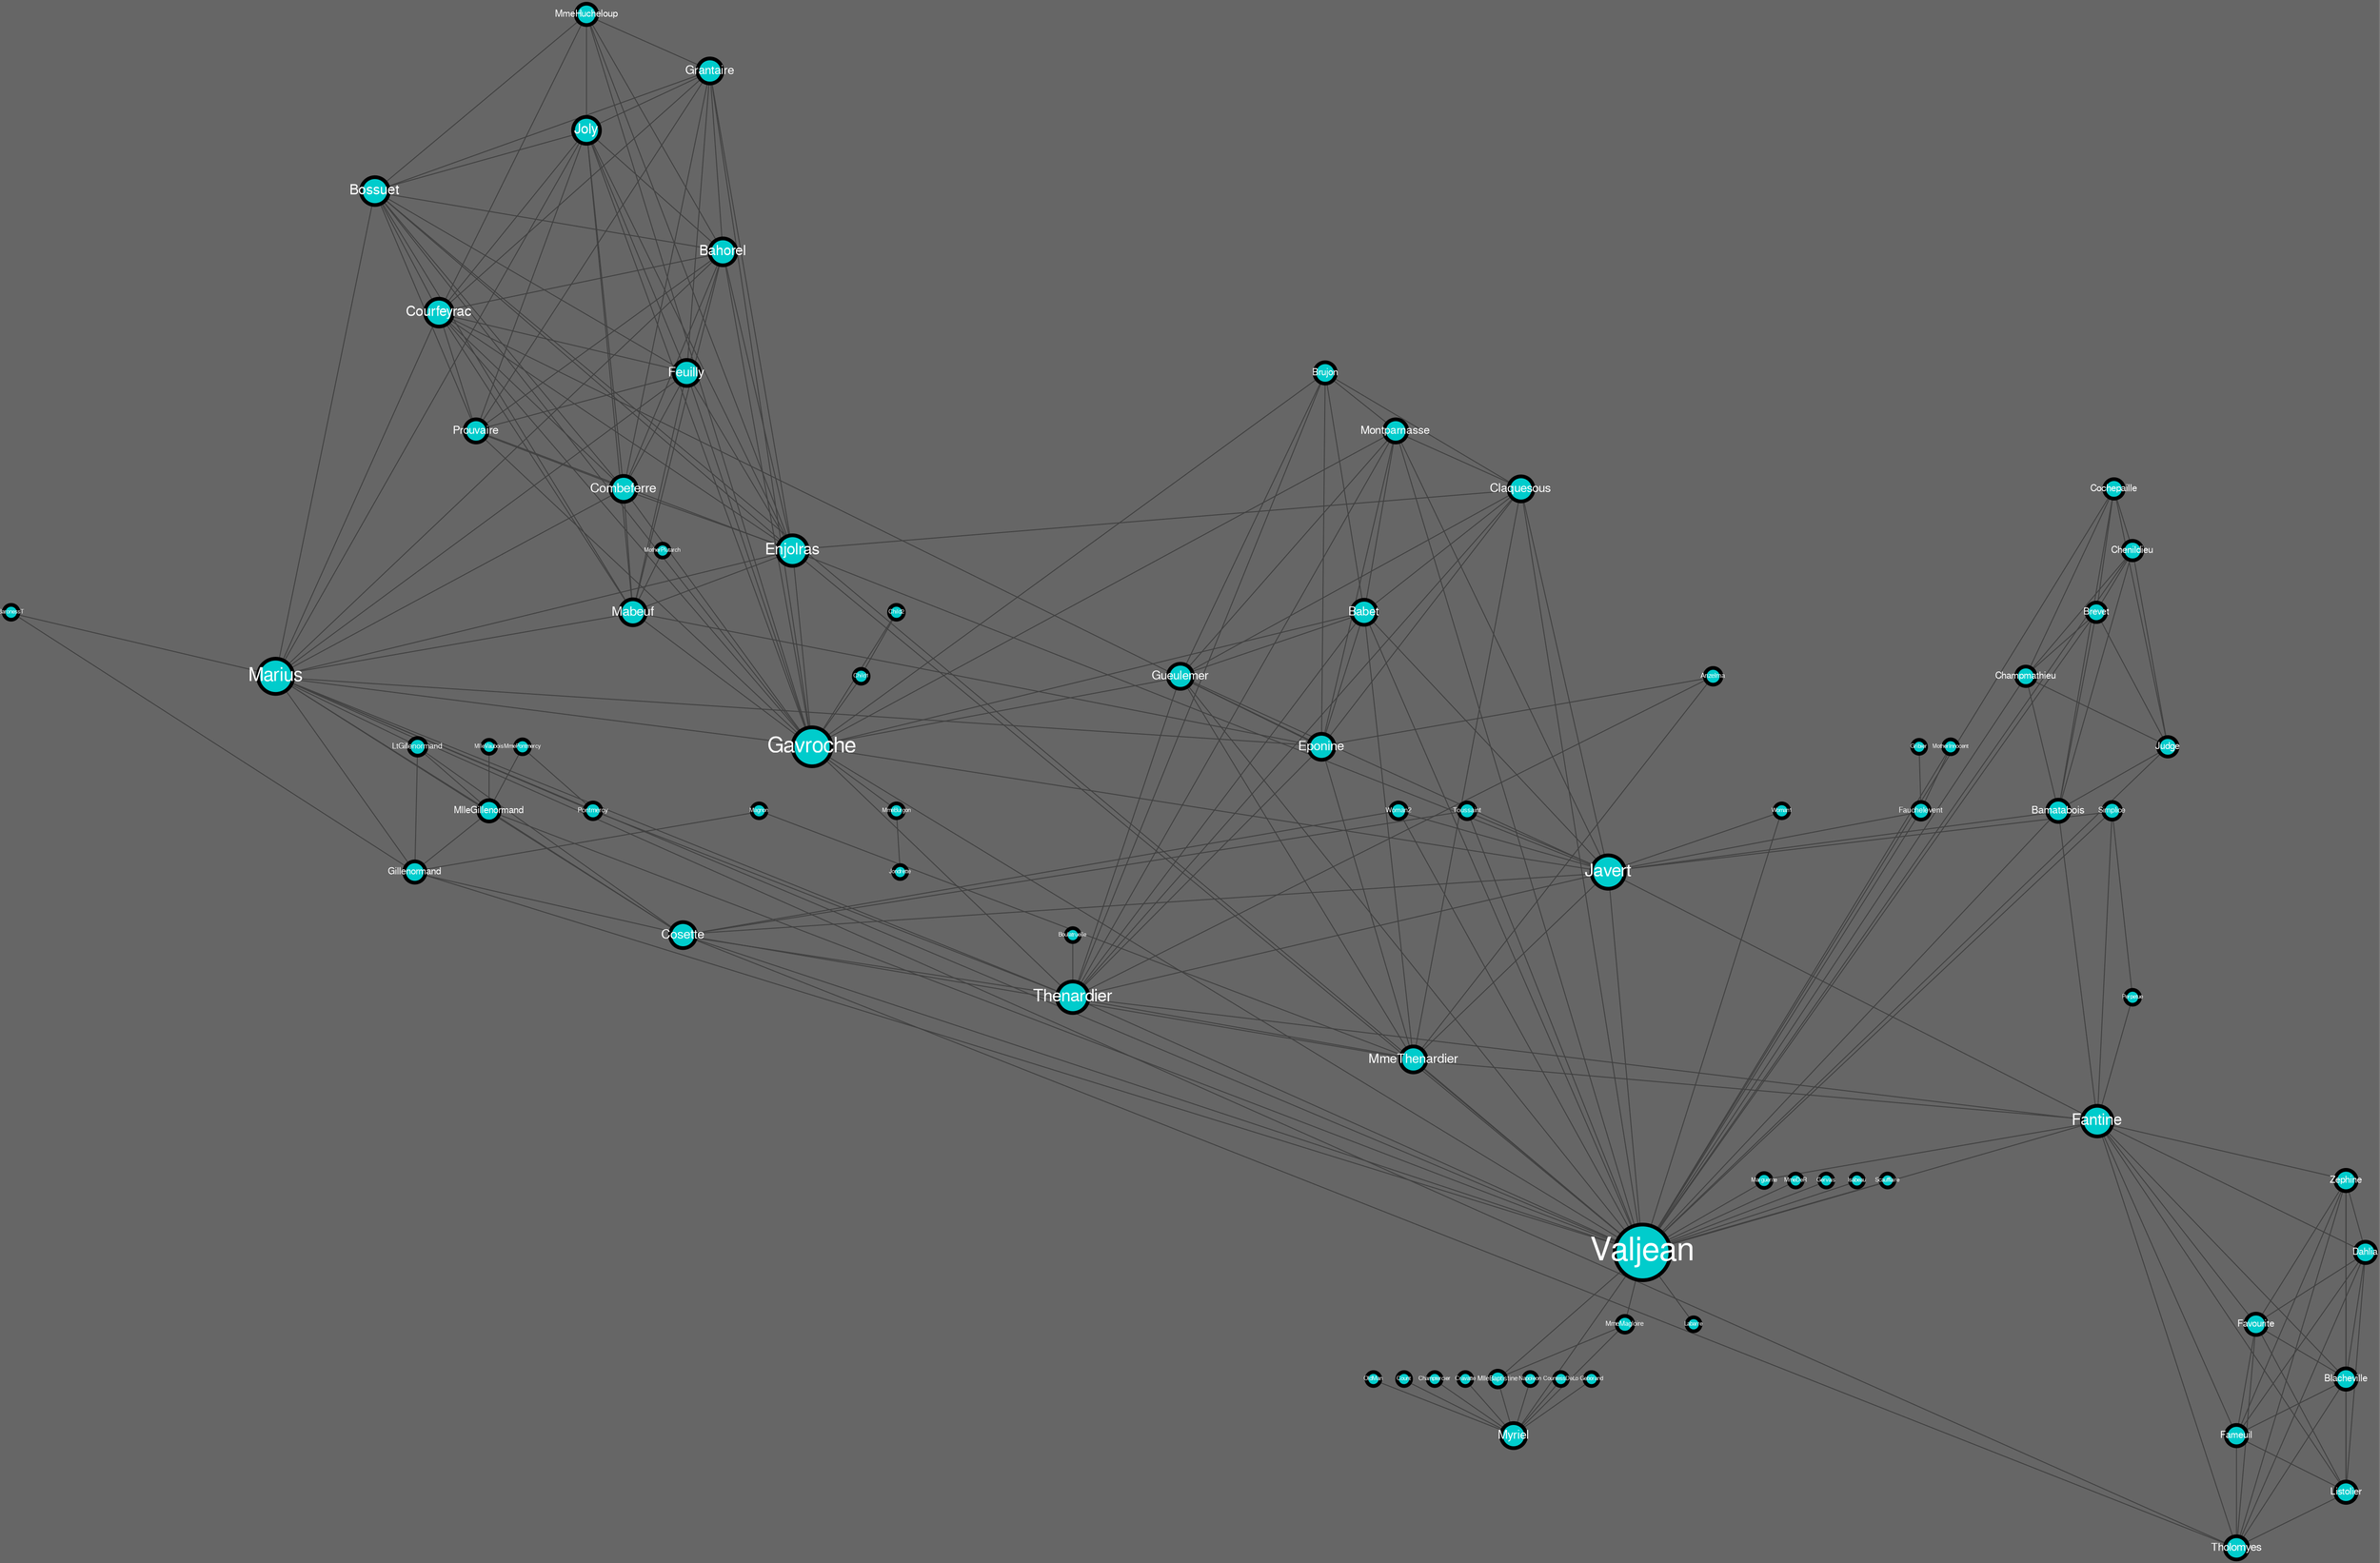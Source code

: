 graph "lesmis.gml" {
label = ""
bgcolor = "#666666FF"
splines = "false"
outputorder = "edgesfirst"
Fameuil [label = "Fameuil",penwidth = "4.000000",height = "0.315476",width = "0.315476",tooltip = "",color = "#000000FF",fillcolor = "#00CCCCFF",shape = "ellipse",style = "solid,filled",pos = "-3.902261,0.881188!",fontname = "FreeSans",fontsize = "10",fontcolor = "#FFFFFFFF",fixedsize = "true"]
Champtercier [label = "Champtercier",penwidth = "4.000000",height = "0.208333",width = "0.208333",tooltip = "",color = "#000000FF",fillcolor = "#00CCCCFF",shape = "ellipse",style = "solid,filled",pos = "0.583587,-6.733046!",fontname = "FreeSans",fontsize = "6",fontcolor = "#FFFFFFFF",fixedsize = "true"]
Jondrette [label = "Jondrette",penwidth = "4.000000",height = "0.208333",width = "0.208333",tooltip = "",color = "#000000FF",fillcolor = "#00CCCCFF",shape = "ellipse",style = "solid,filled",pos = "2.208006,6.977066!",fontname = "FreeSans",fontsize = "6",fontcolor = "#FFFFFFFF",fixedsize = "true"]
Enjolras [label = "Enjolras",penwidth = "4.000000",height = "0.458333",width = "0.458333",tooltip = "",color = "#000000FF",fillcolor = "#00CCCCFF",shape = "ellipse",style = "solid,filled",pos = "0.977740,1.865186!",fontname = "FreeSans",fontsize = "17",fontcolor = "#FFFFFFFF",fixedsize = "true"]
MlleBaptistine [label = "MlleBaptistine",penwidth = "4.000000",height = "0.244048",width = "0.244048",tooltip = "",color = "#000000FF",fillcolor = "#00CCCCFF",shape = "ellipse",style = "solid,filled",pos = "1.489165,-3.196722!",fontname = "FreeSans",fontsize = "7",fontcolor = "#FFFFFFFF",fixedsize = "true"]
Woman2 [label = "Woman2",penwidth = "4.000000",height = "0.244048",width = "0.244048",tooltip = "",color = "#000000FF",fillcolor = "#00CCCCFF",shape = "ellipse",style = "solid,filled",pos = "-1.331052,-1.138685!",fontname = "FreeSans",fontsize = "7",fontcolor = "#FFFFFFFF",fixedsize = "true"]
Listolier [label = "Listolier",penwidth = "4.000000",height = "0.315476",width = "0.315476",tooltip = "",color = "#000000FF",fillcolor = "#00CCCCFF",shape = "ellipse",style = "solid,filled",pos = "-3.925653,1.741854!",fontname = "FreeSans",fontsize = "10",fontcolor = "#FFFFFFFF",fixedsize = "true"]
Perpetue [label = "Perpetue",penwidth = "4.000000",height = "0.226190",width = "0.226190",tooltip = "",color = "#000000FF",fillcolor = "#00CCCCFF",shape = "ellipse",style = "solid,filled",pos = "-3.860556,-1.434547!",fontname = "FreeSans",fontsize = "6",fontcolor = "#FFFFFFFF",fixedsize = "true"]
Eponine [label = "Eponine",penwidth = "4.000000",height = "0.386905",width = "0.386905",tooltip = "",color = "#000000FF",fillcolor = "#00CCCCFF",shape = "ellipse",style = "solid,filled",pos = "-0.423226,2.516086!",fontname = "FreeSans",fontsize = "14",fontcolor = "#FFFFFFFF",fixedsize = "true"]
MmeMagloire [label = "MmeMagloire",penwidth = "4.000000",height = "0.244048",width = "0.244048",tooltip = "",color = "#000000FF",fillcolor = "#00CCCCFF",shape = "ellipse",style = "solid,filled",pos = "0.399575,-3.631273!",fontname = "FreeSans",fontsize = "7",fontcolor = "#FFFFFFFF",fixedsize = "true"]
MotherPlutarch [label = "MotherPlutarch",penwidth = "4.000000",height = "0.208333",width = "0.208333",tooltip = "",color = "#000000FF",fillcolor = "#00CCCCFF",shape = "ellipse",style = "solid,filled",pos = "-0.516167,5.832317!",fontname = "FreeSans",fontsize = "6",fontcolor = "#FFFFFFFF",fixedsize = "true"]
Mabeuf [label = "Mabeuf",penwidth = "4.000000",height = "0.386905",width = "0.386905",tooltip = "",color = "#000000FF",fillcolor = "#00CCCCFF",shape = "ellipse",style = "solid,filled",pos = "0.127507,3.708928!",fontname = "FreeSans",fontsize = "14",fontcolor = "#FFFFFFFF",fixedsize = "true"]
Bamatabois [label = "Bamatabois",penwidth = "4.000000",height = "0.333333",width = "0.333333",tooltip = "",color = "#000000FF",fillcolor = "#00CCCCFF",shape = "ellipse",style = "solid,filled",pos = "-1.130209,-1.724726!",fontname = "FreeSans",fontsize = "11",fontcolor = "#FFFFFFFF",fixedsize = "true"]
BaronessT [label = "BaronessT",penwidth = "4.000000",height = "0.226190",width = "0.226190",tooltip = "",color = "#000000FF",fillcolor = "#00CCCCFF",shape = "ellipse",style = "solid,filled",pos = "-1.880522,2.816897!",fontname = "FreeSans",fontsize = "6",fontcolor = "#FFFFFFFF",fixedsize = "true"]
Valjean [label = "Valjean",penwidth = "4.000000",height = "0.833333",width = "0.833333",tooltip = "",color = "#000000FF",fillcolor = "#00CCCCFF",shape = "ellipse",style = "solid,filled",pos = "-0.066601,-0.925030!",fontname = "FreeSans",fontsize = "35",fontcolor = "#FFFFFFFF",fixedsize = "true"]
Tholomyes [label = "Tholomyes",penwidth = "4.000000",height = "0.351190",width = "0.351190",tooltip = "",color = "#000000FF",fillcolor = "#00CCCCFF",shape = "ellipse",style = "solid,filled",pos = "-2.802318,1.150603!",fontname = "FreeSans",fontsize = "12",fontcolor = "#FFFFFFFF",fixedsize = "true"]
Boulatruelle [label = "Boulatruelle",penwidth = "4.000000",height = "0.208333",width = "0.208333",tooltip = "",color = "#000000FF",fillcolor = "#00CCCCFF",shape = "ellipse",style = "solid,filled",pos = "2.134820,0.438585!",fontname = "FreeSans",fontsize = "6",fontcolor = "#FFFFFFFF",fixedsize = "true"]
Toussaint [label = "Toussaint",penwidth = "4.000000",height = "0.244048",width = "0.244048",tooltip = "",color = "#000000FF",fillcolor = "#00CCCCFF",shape = "ellipse",style = "solid,filled",pos = "-1.905636,-0.534235!",fontname = "FreeSans",fontsize = "7",fontcolor = "#FFFFFFFF",fixedsize = "true"]
Fauchelevent [label = "Fauchelevent",penwidth = "4.000000",height = "0.261905",width = "0.261905",tooltip = "",color = "#000000FF",fillcolor = "#00CCCCFF",shape = "ellipse",style = "solid,filled",pos = "1.814024,-0.788819!",fontname = "FreeSans",fontsize = "8",fontcolor = "#FFFFFFFF",fixedsize = "true"]
Zephine [label = "Zephine",penwidth = "4.000000",height = "0.315476",width = "0.315476",tooltip = "",color = "#000000FF",fillcolor = "#00CCCCFF",shape = "ellipse",style = "solid,filled",pos = "-4.557221,-0.168514!",fontname = "FreeSans",fontsize = "10",fontcolor = "#FFFFFFFF",fixedsize = "true"]
Cravatte [label = "Cravatte",penwidth = "4.000000",height = "0.208333",width = "0.208333",tooltip = "",color = "#000000FF",fillcolor = "#00CCCCFF",shape = "ellipse",style = "solid,filled",pos = "2.320972,-6.013611!",fontname = "FreeSans",fontsize = "6",fontcolor = "#FFFFFFFF",fixedsize = "true"]
Montparnasse [label = "Montparnasse",penwidth = "4.000000",height = "0.351190",width = "0.351190",tooltip = "",color = "#000000FF",fillcolor = "#00CCCCFF",shape = "ellipse",style = "solid,filled",pos = "-0.756847,0.822020!",fontname = "FreeSans",fontsize = "12",fontcolor = "#FFFFFFFF",fixedsize = "true"]
MlleVaubois [label = "MlleVaubois",penwidth = "4.000000",height = "0.208333",width = "0.208333",tooltip = "",color = "#000000FF",fillcolor = "#00CCCCFF",shape = "ellipse",style = "solid,filled",pos = "3.555117,0.054274!",fontname = "FreeSans",fontsize = "6",fontcolor = "#FFFFFFFF",fixedsize = "true"]
Simplice [label = "Simplice",penwidth = "4.000000",height = "0.261905",width = "0.261905",tooltip = "",color = "#000000FF",fillcolor = "#00CCCCFF",shape = "ellipse",style = "solid,filled",pos = "-2.043099,-1.215879!",fontname = "FreeSans",fontsize = "8",fontcolor = "#FFFFFFFF",fixedsize = "true"]
Anzelma [label = "Anzelma",penwidth = "4.000000",height = "0.244048",width = "0.244048",tooltip = "",color = "#000000FF",fillcolor = "#00CCCCFF",shape = "ellipse",style = "solid,filled",pos = "-1.320252,3.256916!",fontname = "FreeSans",fontsize = "7",fontcolor = "#FFFFFFFF",fixedsize = "true"]
Blacheville [label = "Blacheville",penwidth = "4.000000",height = "0.315476",width = "0.315476",tooltip = "",color = "#000000FF",fillcolor = "#00CCCCFF",shape = "ellipse",style = "solid,filled",pos = "-3.790689,0.005216!",fontname = "FreeSans",fontsize = "10",fontcolor = "#FFFFFFFF",fixedsize = "true"]
MmeBurgon [label = "MmeBurgon",penwidth = "4.000000",height = "0.226190",width = "0.226190",tooltip = "",color = "#000000FF",fillcolor = "#00CCCCFF",shape = "ellipse",style = "solid,filled",pos = "1.521301,5.239288!",fontname = "FreeSans",fontsize = "6",fontcolor = "#FFFFFFFF",fixedsize = "true"]
Myriel [label = "Myriel",penwidth = "4.000000",height = "0.369048",width = "0.369048",tooltip = "",color = "#000000FF",fillcolor = "#00CCCCFF",shape = "ellipse",style = "solid,filled",pos = "1.400231,-4.855229!",fontname = "FreeSans",fontsize = "13",fontcolor = "#FFFFFFFF",fixedsize = "true"]
Brevet [label = "Brevet",penwidth = "4.000000",height = "0.297619",width = "0.297619",tooltip = "",color = "#000000FF",fillcolor = "#00CCCCFF",shape = "ellipse",style = "solid,filled",pos = "-1.063058,-3.444998!",fontname = "FreeSans",fontsize = "10",fontcolor = "#FFFFFFFF",fixedsize = "true"]
MmePontmercy [label = "MmePontmercy",penwidth = "4.000000",height = "0.226190",width = "0.226190",tooltip = "",color = "#000000FF",fillcolor = "#00CCCCFF",shape = "ellipse",style = "solid,filled",pos = "3.384336,1.071355!",fontname = "FreeSans",fontsize = "6",fontcolor = "#FFFFFFFF",fixedsize = "true"]
Prouvaire [label = "Prouvaire",penwidth = "4.000000",height = "0.351190",width = "0.351190",tooltip = "",color = "#000000FF",fillcolor = "#00CCCCFF",shape = "ellipse",style = "solid,filled",pos = "2.218552,3.881217!",fontname = "FreeSans",fontsize = "12",fontcolor = "#FFFFFFFF",fixedsize = "true"]
Gueulemer [label = "Gueulemer",penwidth = "4.000000",height = "0.369048",width = "0.369048",tooltip = "",color = "#000000FF",fillcolor = "#00CCCCFF",shape = "ellipse",style = "solid,filled",pos = "-1.380748,0.717445!",fontname = "FreeSans",fontsize = "13",fontcolor = "#FFFFFFFF",fixedsize = "true"]
MlleGillenormand [label = "MlleGillenormand",penwidth = "4.000000",height = "0.315476",width = "0.315476",tooltip = "",color = "#000000FF",fillcolor = "#00CCCCFF",shape = "ellipse",style = "solid,filled",pos = "1.274920,0.512422!",fontname = "FreeSans",fontsize = "10",fontcolor = "#FFFFFFFF",fixedsize = "true"]
Brujon [label = "Brujon",penwidth = "4.000000",height = "0.315476",width = "0.315476",tooltip = "",color = "#000000FF",fillcolor = "#00CCCCFF",shape = "ellipse",style = "solid,filled",pos = "-1.238998,2.154713!",fontname = "FreeSans",fontsize = "10",fontcolor = "#FFFFFFFF",fixedsize = "true"]
Favourite [label = "Favourite",penwidth = "4.000000",height = "0.315476",width = "0.315476",tooltip = "",color = "#000000FF",fillcolor = "#00CCCCFF",shape = "ellipse",style = "solid,filled",pos = "-4.735809,1.407559!",fontname = "FreeSans",fontsize = "10",fontcolor = "#FFFFFFFF",fixedsize = "true"]
Napoleon [label = "Napoleon",penwidth = "4.000000",height = "0.208333",width = "0.208333",tooltip = "",color = "#000000FF",fillcolor = "#00CCCCFF",shape = "ellipse",style = "solid,filled",pos = "3.242344,-4.800997!",fontname = "FreeSans",fontsize = "6",fontcolor = "#FFFFFFFF",fixedsize = "true"]
CountessDeLo [label = "CountessDeLo",penwidth = "4.000000",height = "0.208333",width = "0.208333",tooltip = "",color = "#000000FF",fillcolor = "#00CCCCFF",shape = "ellipse",style = "solid,filled",pos = "1.431821,-6.887987!",fontname = "FreeSans",fontsize = "6",fontcolor = "#FFFFFFFF",fixedsize = "true"]
Cosette [label = "Cosette",penwidth = "4.000000",height = "0.386905",width = "0.386905",tooltip = "",color = "#000000FF",fillcolor = "#00CCCCFF",shape = "ellipse",style = "solid,filled",pos = "-1.034469,0.208262!",fontname = "FreeSans",fontsize = "14",fontcolor = "#FFFFFFFF",fixedsize = "true"]
Joly [label = "Joly",penwidth = "4.000000",height = "0.404762",width = "0.404762",tooltip = "",color = "#000000FF",fillcolor = "#00CCCCFF",shape = "ellipse",style = "solid,filled",pos = "1.997954,2.617730!",fontname = "FreeSans",fontsize = "15",fontcolor = "#FFFFFFFF",fixedsize = "true"]
Bossuet [label = "Bossuet",penwidth = "4.000000",height = "0.422619",width = "0.422619",tooltip = "",color = "#000000FF",fillcolor = "#00CCCCFF",shape = "ellipse",style = "solid,filled",pos = "1.614599,1.935789!",fontname = "FreeSans",fontsize = "15",fontcolor = "#FFFFFFFF",fixedsize = "true"]
Chenildieu [label = "Chenildieu",penwidth = "4.000000",height = "0.297619",width = "0.297619",tooltip = "",color = "#000000FF",fillcolor = "#00CCCCFF",shape = "ellipse",style = "solid,filled",pos = "-0.257436,-2.208655!",fontname = "FreeSans",fontsize = "10",fontcolor = "#FFFFFFFF",fixedsize = "true"]
Grantaire [label = "Grantaire",penwidth = "4.000000",height = "0.369048",width = "0.369048",tooltip = "",color = "#000000FF",fillcolor = "#00CCCCFF",shape = "ellipse",style = "solid,filled",pos = "2.697218,3.140617!",fontname = "FreeSans",fontsize = "13",fontcolor = "#FFFFFFFF",fixedsize = "true"]
Judge [label = "Judge",penwidth = "4.000000",height = "0.297619",width = "0.297619",tooltip = "",color = "#000000FF",fillcolor = "#00CCCCFF",shape = "ellipse",style = "solid,filled",pos = "-1.291446,-2.615636!",fontname = "FreeSans",fontsize = "10",fontcolor = "#FFFFFFFF",fixedsize = "true"]
MmeHucheloup [label = "MmeHucheloup",penwidth = "4.000000",height = "0.315476",width = "0.315476",tooltip = "",color = "#000000FF",fillcolor = "#00CCCCFF",shape = "ellipse",style = "solid,filled",pos = "2.736578,2.044366!",fontname = "FreeSans",fontsize = "10",fontcolor = "#FFFFFFFF",fixedsize = "true"]
Fantine [label = "Fantine",penwidth = "4.000000",height = "0.458333",width = "0.458333",tooltip = "",color = "#000000FF",fillcolor = "#00CCCCFF",shape = "ellipse",style = "solid,filled",pos = "-2.594031,0.069717!",fontname = "FreeSans",fontsize = "17",fontcolor = "#FFFFFFFF",fixedsize = "true"]
MmeThenardier [label = "MmeThenardier",penwidth = "4.000000",height = "0.386905",width = "0.386905",tooltip = "",color = "#000000FF",fillcolor = "#00CCCCFF",shape = "ellipse",style = "solid,filled",pos = "-1.500688,1.405541!",fontname = "FreeSans",fontsize = "14",fontcolor = "#FFFFFFFF",fixedsize = "true"]
Javert [label = "Javert",penwidth = "4.000000",height = "0.494048",width = "0.494048",tooltip = "",color = "#000000FF",fillcolor = "#00CCCCFF",shape = "ellipse",style = "solid,filled",pos = "-0.323804,-0.120532!",fontname = "FreeSans",fontsize = "19",fontcolor = "#FFFFFFFF",fixedsize = "true"]
Courfeyrac [label = "Courfeyrac",penwidth = "4.000000",height = "0.422619",width = "0.422619",tooltip = "",color = "#000000FF",fillcolor = "#00CCCCFF",shape = "ellipse",style = "solid,filled",pos = "1.216446,2.842875!",fontname = "FreeSans",fontsize = "15",fontcolor = "#FFFFFFFF",fixedsize = "true"]
MotherInnocent [label = "MotherInnocent",penwidth = "4.000000",height = "0.226190",width = "0.226190",tooltip = "",color = "#000000FF",fillcolor = "#00CCCCFF",shape = "ellipse",style = "solid,filled",pos = "2.248421,-2.279119!",fontname = "FreeSans",fontsize = "6",fontcolor = "#FFFFFFFF",fixedsize = "true"]
Claquesous [label = "Claquesous",penwidth = "4.000000",height = "0.369048",width = "0.369048",tooltip = "",color = "#000000FF",fillcolor = "#00CCCCFF",shape = "ellipse",style = "solid,filled",pos = "0.216845,0.642487!",fontname = "FreeSans",fontsize = "13",fontcolor = "#FFFFFFFF",fixedsize = "true"]
Gribier [label = "Gribier",penwidth = "4.000000",height = "0.208333",width = "0.208333",tooltip = "",color = "#000000FF",fillcolor = "#00CCCCFF",shape = "ellipse",style = "solid,filled",pos = "3.919813,-1.457955!",fontname = "FreeSans",fontsize = "6",fontcolor = "#FFFFFFFF",fixedsize = "true"]
Babet [label = "Babet",penwidth = "4.000000",height = "0.369048",width = "0.369048",tooltip = "",color = "#000000FF",fillcolor = "#00CCCCFF",shape = "ellipse",style = "solid,filled",pos = "0.461115,1.267708!",fontname = "FreeSans",fontsize = "13",fontcolor = "#FFFFFFFF",fixedsize = "true"]
Combeferre [label = "Combeferre",penwidth = "4.000000",height = "0.386905",width = "0.386905",tooltip = "",color = "#000000FF",fillcolor = "#00CCCCFF",shape = "ellipse",style = "solid,filled",pos = "0.845517,3.487988!",fontname = "FreeSans",fontsize = "14",fontcolor = "#FFFFFFFF",fixedsize = "true"]
MmeDeR [label = "MmeDeR",penwidth = "4.000000",height = "0.208333",width = "0.208333",tooltip = "",color = "#000000FF",fillcolor = "#00CCCCFF",shape = "ellipse",style = "solid,filled",pos = "1.140845,-2.418623!",fontname = "FreeSans",fontsize = "6",fontcolor = "#FFFFFFFF",fixedsize = "true"]
Cochepaille [label = "Cochepaille",penwidth = "4.000000",height = "0.297619",width = "0.297619",tooltip = "",color = "#000000FF",fillcolor = "#00CCCCFF",shape = "ellipse",style = "solid,filled",pos = "0.407156,-2.671080!",fontname = "FreeSans",fontsize = "10",fontcolor = "#FFFFFFFF",fixedsize = "true"]
Child1 [label = "Child1",penwidth = "4.000000",height = "0.226190",width = "0.226190",tooltip = "",color = "#000000FF",fillcolor = "#00CCCCFF",shape = "ellipse",style = "solid,filled",pos = "0.247316,4.862415!",fontname = "FreeSans",fontsize = "6",fontcolor = "#FFFFFFFF",fixedsize = "true"]
Geborand [label = "Geborand",penwidth = "4.000000",height = "0.208333",width = "0.208333",tooltip = "",color = "#000000FF",fillcolor = "#00CCCCFF",shape = "ellipse",style = "solid,filled",pos = "2.467792,-6.865700!",fontname = "FreeSans",fontsize = "6",fontcolor = "#FFFFFFFF",fixedsize = "true"]
Gavroche [label = "Gavroche",penwidth = "4.000000",height = "0.583333",width = "0.583333",tooltip = "",color = "#000000FF",fillcolor = "#00CCCCFF",shape = "ellipse",style = "solid,filled",pos = "0.402843,2.536056!",fontname = "FreeSans",fontsize = "23",fontcolor = "#FFFFFFFF",fixedsize = "true"]
Magnon [label = "Magnon",penwidth = "4.000000",height = "0.226190",width = "0.226190",tooltip = "",color = "#000000FF",fillcolor = "#00CCCCFF",shape = "ellipse",style = "solid,filled",pos = "-2.756492,2.543536!",fontname = "FreeSans",fontsize = "6",fontcolor = "#FFFFFFFF",fixedsize = "true"]
Marguerite [label = "Marguerite",penwidth = "4.000000",height = "0.226190",width = "0.226190",tooltip = "",color = "#000000FF",fillcolor = "#00CCCCFF",shape = "ellipse",style = "solid,filled",pos = "-2.635376,-1.495658!",fontname = "FreeSans",fontsize = "6",fontcolor = "#FFFFFFFF",fixedsize = "true"]
Pontmercy [label = "Pontmercy",penwidth = "4.000000",height = "0.244048",width = "0.244048",tooltip = "",color = "#000000FF",fillcolor = "#00CCCCFF",shape = "ellipse",style = "solid,filled",pos = "1.898551,1.252269!",fontname = "FreeSans",fontsize = "7",fontcolor = "#FFFFFFFF",fixedsize = "true"]
Woman1 [label = "Woman1",penwidth = "4.000000",height = "0.226190",width = "0.226190",tooltip = "",color = "#000000FF",fillcolor = "#00CCCCFF",shape = "ellipse",style = "solid,filled",pos = "0.970561,-1.302877!",fontname = "FreeSans",fontsize = "6",fontcolor = "#FFFFFFFF",fixedsize = "true"]
Dahlia [label = "Dahlia",penwidth = "4.000000",height = "0.315476",width = "0.315476",tooltip = "",color = "#000000FF",fillcolor = "#00CCCCFF",shape = "ellipse",style = "solid,filled",pos = "-4.969474,0.581604!",fontname = "FreeSans",fontsize = "10",fontcolor = "#FFFFFFFF",fixedsize = "true"]
Gervais [label = "Gervais",penwidth = "4.000000",height = "0.208333",width = "0.208333",tooltip = "",color = "#000000FF",fillcolor = "#00CCCCFF",shape = "ellipse",style = "solid,filled",pos = "-1.965928,-3.096488!",fontname = "FreeSans",fontsize = "6",fontcolor = "#FFFFFFFF",fixedsize = "true"]
OldMan [label = "OldMan",penwidth = "4.000000",height = "0.208333",width = "0.208333",tooltip = "",color = "#000000FF",fillcolor = "#00CCCCFF",shape = "ellipse",style = "solid,filled",pos = "-0.076155,-6.023638!",fontname = "FreeSans",fontsize = "6",fontcolor = "#FFFFFFFF",fixedsize = "true"]
Isabeau [label = "Isabeau",penwidth = "4.000000",height = "0.208333",width = "0.208333",tooltip = "",color = "#000000FF",fillcolor = "#00CCCCFF",shape = "ellipse",style = "solid,filled",pos = "1.652123,-1.825095!",fontname = "FreeSans",fontsize = "6",fontcolor = "#FFFFFFFF",fixedsize = "true"]
LtGillenormand [label = "LtGillenormand",penwidth = "4.000000",height = "0.261905",width = "0.261905",tooltip = "",color = "#000000FF",fillcolor = "#00CCCCFF",shape = "ellipse",style = "solid,filled",pos = "0.446080,0.005420!",fontname = "FreeSans",fontsize = "8",fontcolor = "#FFFFFFFF",fixedsize = "true"]
Champmathieu [label = "Champmathieu",penwidth = "4.000000",height = "0.297619",width = "0.297619",tooltip = "",color = "#000000FF",fillcolor = "#00CCCCFF",shape = "ellipse",style = "solid,filled",pos = "-0.260476,-3.357631!",fontname = "FreeSans",fontsize = "10",fontcolor = "#FFFFFFFF",fixedsize = "true"]
Bahorel [label = "Bahorel",penwidth = "4.000000",height = "0.404762",width = "0.404762",tooltip = "",color = "#000000FF",fillcolor = "#00CCCCFF",shape = "ellipse",style = "solid,filled",pos = "1.759241,3.245046!",fontname = "FreeSans",fontsize = "15",fontcolor = "#FFFFFFFF",fixedsize = "true"]
Gillenormand [label = "Gillenormand",penwidth = "4.000000",height = "0.315476",width = "0.315476",tooltip = "",color = "#000000FF",fillcolor = "#00CCCCFF",shape = "ellipse",style = "solid,filled",pos = "-0.867764,1.455492!",fontname = "FreeSans",fontsize = "10",fontcolor = "#FFFFFFFF",fixedsize = "true"]
Thenardier [label = "Thenardier",penwidth = "4.000000",height = "0.476190",width = "0.476190",tooltip = "",color = "#000000FF",fillcolor = "#00CCCCFF",shape = "ellipse",style = "solid,filled",pos = "-0.268412,1.190946!",fontname = "FreeSans",fontsize = "18",fontcolor = "#FFFFFFFF",fixedsize = "true"]
Feuilly [label = "Feuilly",penwidth = "4.000000",height = "0.386905",width = "0.386905",tooltip = "",color = "#000000FF",fillcolor = "#00CCCCFF",shape = "ellipse",style = "solid,filled",pos = "1.326981,3.986451!",fontname = "FreeSans",fontsize = "14",fontcolor = "#FFFFFFFF",fixedsize = "true"]
Labarre [label = "Labarre",penwidth = "4.000000",height = "0.208333",width = "0.208333",tooltip = "",color = "#000000FF",fillcolor = "#00CCCCFF",shape = "ellipse",style = "solid,filled",pos = "2.390898,-1.340270!",fontname = "FreeSans",fontsize = "6",fontcolor = "#FFFFFFFF",fixedsize = "true"]
Scaufflaire [label = "Scaufflaire",penwidth = "4.000000",height = "0.208333",width = "0.208333",tooltip = "",color = "#000000FF",fillcolor = "#00CCCCFF",shape = "ellipse",style = "solid,filled",pos = "-2.134222,-2.294445!",fontname = "FreeSans",fontsize = "6",fontcolor = "#FFFFFFFF",fixedsize = "true"]
Marius [label = "Marius",penwidth = "4.000000",height = "0.529762",width = "0.529762",tooltip = "",color = "#000000FF",fillcolor = "#00CCCCFF",shape = "ellipse",style = "solid,filled",pos = "0.146222,1.866505!",fontname = "FreeSans",fontsize = "20",fontcolor = "#FFFFFFFF",fixedsize = "true"]
Child2 [label = "Child2",penwidth = "4.000000",height = "0.226190",width = "0.226190",tooltip = "",color = "#000000FF",fillcolor = "#00CCCCFF",shape = "ellipse",style = "solid,filled",pos = "-1.022274,4.421420!",fontname = "FreeSans",fontsize = "6",fontcolor = "#FFFFFFFF",fixedsize = "true"]
Count [label = "Count",penwidth = "4.000000",height = "0.208333",width = "0.208333",tooltip = "",color = "#000000FF",fillcolor = "#00CCCCFF",shape = "ellipse",style = "solid,filled",pos = "3.294242,-5.793676!",fontname = "FreeSans",fontsize = "6",fontcolor = "#FFFFFFFF",fixedsize = "true"]
Fantine -- Blacheville [label = "",penwidth = "1.000000",tooltip = "",arrowhead = "none",arrowtail = "none",color = "#404040FF",fontname = "SansSerif.plain",fontsize = "10",fontcolor = "#000000FF",dir = "both"]
Babet -- Thenardier [label = "",penwidth = "1.000000",tooltip = "",arrowhead = "none",arrowtail = "none",color = "#404040FF",fontname = "SansSerif.plain",fontsize = "10",fontcolor = "#000000FF",dir = "both"]
Grantaire -- Combeferre [label = "",penwidth = "1.000000",tooltip = "",arrowhead = "none",arrowtail = "none",color = "#404040FF",fontname = "SansSerif.plain",fontsize = "10",fontcolor = "#000000FF",dir = "both"]
Marius -- Eponine [label = "",penwidth = "1.000000",tooltip = "",arrowhead = "none",arrowtail = "none",color = "#404040FF",fontname = "SansSerif.plain",fontsize = "10",fontcolor = "#000000FF",dir = "both"]
Brujon -- Claquesous [label = "",penwidth = "1.000000",tooltip = "",arrowhead = "none",arrowtail = "none",color = "#404040FF",fontname = "SansSerif.plain",fontsize = "10",fontcolor = "#000000FF",dir = "both"]
Isabeau -- Valjean [label = "",penwidth = "1.000000",tooltip = "",arrowhead = "none",arrowtail = "none",color = "#404040FF",fontname = "SansSerif.plain",fontsize = "10",fontcolor = "#000000FF",dir = "both"]
MmeHucheloup -- Courfeyrac [label = "",penwidth = "1.000000",tooltip = "",arrowhead = "none",arrowtail = "none",color = "#404040FF",fontname = "SansSerif.plain",fontsize = "10",fontcolor = "#000000FF",dir = "both"]
Simplice -- Valjean [label = "",penwidth = "1.000000",tooltip = "",arrowhead = "none",arrowtail = "none",color = "#404040FF",fontname = "SansSerif.plain",fontsize = "10",fontcolor = "#000000FF",dir = "both"]
Joly -- Feuilly [label = "",penwidth = "1.000000",tooltip = "",arrowhead = "none",arrowtail = "none",color = "#404040FF",fontname = "SansSerif.plain",fontsize = "10",fontcolor = "#000000FF",dir = "both"]
Claquesous -- Javert [label = "",penwidth = "1.000000",tooltip = "",arrowhead = "none",arrowtail = "none",color = "#404040FF",fontname = "SansSerif.plain",fontsize = "10",fontcolor = "#000000FF",dir = "both"]
Joly -- Bahorel [label = "",penwidth = "1.000000",tooltip = "",arrowhead = "none",arrowtail = "none",color = "#404040FF",fontname = "SansSerif.plain",fontsize = "10",fontcolor = "#000000FF",dir = "both"]
Geborand -- Myriel [label = "",penwidth = "1.000000",tooltip = "",arrowhead = "none",arrowtail = "none",color = "#404040FF",fontname = "SansSerif.plain",fontsize = "10",fontcolor = "#000000FF",dir = "both"]
Babet -- Valjean [label = "",penwidth = "1.000000",tooltip = "",arrowhead = "none",arrowtail = "none",color = "#404040FF",fontname = "SansSerif.plain",fontsize = "10",fontcolor = "#000000FF",dir = "both"]
Mabeuf -- Eponine [label = "",penwidth = "1.000000",tooltip = "",arrowhead = "none",arrowtail = "none",color = "#404040FF",fontname = "SansSerif.plain",fontsize = "10",fontcolor = "#000000FF",dir = "both"]
Champmathieu -- Judge [label = "",penwidth = "1.000000",tooltip = "",arrowhead = "none",arrowtail = "none",color = "#404040FF",fontname = "SansSerif.plain",fontsize = "10",fontcolor = "#000000FF",dir = "both"]
Claquesous -- Thenardier [label = "",penwidth = "1.000000",tooltip = "",arrowhead = "none",arrowtail = "none",color = "#404040FF",fontname = "SansSerif.plain",fontsize = "10",fontcolor = "#000000FF",dir = "both"]
Courfeyrac -- Prouvaire [label = "",penwidth = "1.000000",tooltip = "",arrowhead = "none",arrowtail = "none",color = "#404040FF",fontname = "SansSerif.plain",fontsize = "10",fontcolor = "#000000FF",dir = "both"]
Grantaire -- Courfeyrac [label = "",penwidth = "1.000000",tooltip = "",arrowhead = "none",arrowtail = "none",color = "#404040FF",fontname = "SansSerif.plain",fontsize = "10",fontcolor = "#000000FF",dir = "both"]
Montparnasse -- Javert [label = "",penwidth = "1.000000",tooltip = "",arrowhead = "none",arrowtail = "none",color = "#404040FF",fontname = "SansSerif.plain",fontsize = "10",fontcolor = "#000000FF",dir = "both"]
Joly -- Courfeyrac [label = "",penwidth = "1.000000",tooltip = "",arrowhead = "none",arrowtail = "none",color = "#404040FF",fontname = "SansSerif.plain",fontsize = "10",fontcolor = "#000000FF",dir = "both"]
Grantaire -- Enjolras [label = "",penwidth = "1.000000",tooltip = "",arrowhead = "none",arrowtail = "none",color = "#404040FF",fontname = "SansSerif.plain",fontsize = "10",fontcolor = "#000000FF",dir = "both"]
Joly -- Combeferre [label = "",penwidth = "1.000000",tooltip = "",arrowhead = "none",arrowtail = "none",color = "#404040FF",fontname = "SansSerif.plain",fontsize = "10",fontcolor = "#000000FF",dir = "both"]
Claquesous -- Valjean [label = "",penwidth = "1.000000",tooltip = "",arrowhead = "none",arrowtail = "none",color = "#404040FF",fontname = "SansSerif.plain",fontsize = "10",fontcolor = "#000000FF",dir = "both"]
Perpetue -- Fantine [label = "",penwidth = "1.000000",tooltip = "",arrowhead = "none",arrowtail = "none",color = "#404040FF",fontname = "SansSerif.plain",fontsize = "10",fontcolor = "#000000FF",dir = "both"]
Boulatruelle -- Thenardier [label = "",penwidth = "1.000000",tooltip = "",arrowhead = "none",arrowtail = "none",color = "#404040FF",fontname = "SansSerif.plain",fontsize = "10",fontcolor = "#000000FF",dir = "both"]
MmeHucheloup -- Grantaire [label = "",penwidth = "1.000000",tooltip = "",arrowhead = "none",arrowtail = "none",color = "#404040FF",fontname = "SansSerif.plain",fontsize = "10",fontcolor = "#000000FF",dir = "both"]
Gribier -- Fauchelevent [label = "",penwidth = "1.000000",tooltip = "",arrowhead = "none",arrowtail = "none",color = "#404040FF",fontname = "SansSerif.plain",fontsize = "10",fontcolor = "#000000FF",dir = "both"]
Simplice -- Javert [label = "",penwidth = "1.000000",tooltip = "",arrowhead = "none",arrowtail = "none",color = "#404040FF",fontname = "SansSerif.plain",fontsize = "10",fontcolor = "#000000FF",dir = "both"]
Feuilly -- Marius [label = "",penwidth = "1.000000",tooltip = "",arrowhead = "none",arrowtail = "none",color = "#404040FF",fontname = "SansSerif.plain",fontsize = "10",fontcolor = "#000000FF",dir = "both"]
LtGillenormand -- MlleGillenormand [label = "",penwidth = "1.000000",tooltip = "",arrowhead = "none",arrowtail = "none",color = "#404040FF",fontname = "SansSerif.plain",fontsize = "10",fontcolor = "#000000FF",dir = "both"]
Child1 -- Gavroche [label = "",penwidth = "1.000000",tooltip = "",arrowhead = "none",arrowtail = "none",color = "#404040FF",fontname = "SansSerif.plain",fontsize = "10",fontcolor = "#000000FF",dir = "both"]
Grantaire -- Bahorel [label = "",penwidth = "1.000000",tooltip = "",arrowhead = "none",arrowtail = "none",color = "#404040FF",fontname = "SansSerif.plain",fontsize = "10",fontcolor = "#000000FF",dir = "both"]
LtGillenormand -- Gillenormand [label = "",penwidth = "1.000000",tooltip = "",arrowhead = "none",arrowtail = "none",color = "#404040FF",fontname = "SansSerif.plain",fontsize = "10",fontcolor = "#000000FF",dir = "both"]
Zephine -- Favourite [label = "",penwidth = "1.000000",tooltip = "",arrowhead = "none",arrowtail = "none",color = "#404040FF",fontname = "SansSerif.plain",fontsize = "10",fontcolor = "#000000FF",dir = "both"]
Bossuet -- Mabeuf [label = "",penwidth = "1.000000",tooltip = "",arrowhead = "none",arrowtail = "none",color = "#404040FF",fontname = "SansSerif.plain",fontsize = "10",fontcolor = "#000000FF",dir = "both"]
Cosette -- Thenardier [label = "",penwidth = "1.000000",tooltip = "",arrowhead = "none",arrowtail = "none",color = "#404040FF",fontname = "SansSerif.plain",fontsize = "10",fontcolor = "#000000FF",dir = "both"]
Brevet -- Valjean [label = "",penwidth = "1.000000",tooltip = "",arrowhead = "none",arrowtail = "none",color = "#404040FF",fontname = "SansSerif.plain",fontsize = "10",fontcolor = "#000000FF",dir = "both"]
Enjolras -- Javert [label = "",penwidth = "1.000000",tooltip = "",arrowhead = "none",arrowtail = "none",color = "#404040FF",fontname = "SansSerif.plain",fontsize = "10",fontcolor = "#000000FF",dir = "both"]
Zephine -- Blacheville [label = "",penwidth = "1.000000",tooltip = "",arrowhead = "none",arrowtail = "none",color = "#404040FF",fontname = "SansSerif.plain",fontsize = "10",fontcolor = "#000000FF",dir = "both"]
MotherInnocent -- Valjean [label = "",penwidth = "1.000000",tooltip = "",arrowhead = "none",arrowtail = "none",color = "#404040FF",fontname = "SansSerif.plain",fontsize = "10",fontcolor = "#000000FF",dir = "both"]
Favourite -- Listolier [label = "",penwidth = "1.000000",tooltip = "",arrowhead = "none",arrowtail = "none",color = "#404040FF",fontname = "SansSerif.plain",fontsize = "10",fontcolor = "#000000FF",dir = "both"]
Simplice -- Perpetue [label = "",penwidth = "1.000000",tooltip = "",arrowhead = "none",arrowtail = "none",color = "#404040FF",fontname = "SansSerif.plain",fontsize = "10",fontcolor = "#000000FF",dir = "both"]
Fantine -- Marguerite [label = "",penwidth = "1.000000",tooltip = "",arrowhead = "none",arrowtail = "none",color = "#404040FF",fontname = "SansSerif.plain",fontsize = "10",fontcolor = "#000000FF",dir = "both"]
Woman1 -- Valjean [label = "",penwidth = "1.000000",tooltip = "",arrowhead = "none",arrowtail = "none",color = "#404040FF",fontname = "SansSerif.plain",fontsize = "10",fontcolor = "#000000FF",dir = "both"]
Brujon -- Babet [label = "",penwidth = "1.000000",tooltip = "",arrowhead = "none",arrowtail = "none",color = "#404040FF",fontname = "SansSerif.plain",fontsize = "10",fontcolor = "#000000FF",dir = "both"]
Grantaire -- Joly [label = "",penwidth = "1.000000",tooltip = "",arrowhead = "none",arrowtail = "none",color = "#404040FF",fontname = "SansSerif.plain",fontsize = "10",fontcolor = "#000000FF",dir = "both"]
Grantaire -- Feuilly [label = "",penwidth = "1.000000",tooltip = "",arrowhead = "none",arrowtail = "none",color = "#404040FF",fontname = "SansSerif.plain",fontsize = "10",fontcolor = "#000000FF",dir = "both"]
Cosette -- MmeThenardier [label = "",penwidth = "1.000000",tooltip = "",arrowhead = "none",arrowtail = "none",color = "#404040FF",fontname = "SansSerif.plain",fontsize = "10",fontcolor = "#000000FF",dir = "both"]
Bahorel -- Gavroche [label = "",penwidth = "1.000000",tooltip = "",arrowhead = "none",arrowtail = "none",color = "#404040FF",fontname = "SansSerif.plain",fontsize = "10",fontcolor = "#000000FF",dir = "both"]
Champtercier -- Myriel [label = "",penwidth = "1.000000",tooltip = "",arrowhead = "none",arrowtail = "none",color = "#404040FF",fontname = "SansSerif.plain",fontsize = "10",fontcolor = "#000000FF",dir = "both"]
MmeDeR -- Valjean [label = "",penwidth = "1.000000",tooltip = "",arrowhead = "none",arrowtail = "none",color = "#404040FF",fontname = "SansSerif.plain",fontsize = "10",fontcolor = "#000000FF",dir = "both"]
CountessDeLo -- Myriel [label = "",penwidth = "1.000000",tooltip = "",arrowhead = "none",arrowtail = "none",color = "#404040FF",fontname = "SansSerif.plain",fontsize = "10",fontcolor = "#000000FF",dir = "both"]
Javert -- Cosette [label = "",penwidth = "1.000000",tooltip = "",arrowhead = "none",arrowtail = "none",color = "#404040FF",fontname = "SansSerif.plain",fontsize = "10",fontcolor = "#000000FF",dir = "both"]
Fantine -- Zephine [label = "",penwidth = "1.000000",tooltip = "",arrowhead = "none",arrowtail = "none",color = "#404040FF",fontname = "SansSerif.plain",fontsize = "10",fontcolor = "#000000FF",dir = "both"]
Cosette -- Valjean [label = "",penwidth = "1.000000",tooltip = "",arrowhead = "none",arrowtail = "none",color = "#404040FF",fontname = "SansSerif.plain",fontsize = "10",fontcolor = "#000000FF",dir = "both"]
Bossuet -- Marius [label = "",penwidth = "1.000000",tooltip = "",arrowhead = "none",arrowtail = "none",color = "#404040FF",fontname = "SansSerif.plain",fontsize = "10",fontcolor = "#000000FF",dir = "both"]
Woman2 -- Javert [label = "",penwidth = "1.000000",tooltip = "",arrowhead = "none",arrowtail = "none",color = "#404040FF",fontname = "SansSerif.plain",fontsize = "10",fontcolor = "#000000FF",dir = "both"]
Grantaire -- Bossuet [label = "",penwidth = "1.000000",tooltip = "",arrowhead = "none",arrowtail = "none",color = "#404040FF",fontname = "SansSerif.plain",fontsize = "10",fontcolor = "#000000FF",dir = "both"]
Fantine -- Listolier [label = "",penwidth = "1.000000",tooltip = "",arrowhead = "none",arrowtail = "none",color = "#404040FF",fontname = "SansSerif.plain",fontsize = "10",fontcolor = "#000000FF",dir = "both"]
Marius -- LtGillenormand [label = "",penwidth = "1.000000",tooltip = "",arrowhead = "none",arrowtail = "none",color = "#404040FF",fontname = "SansSerif.plain",fontsize = "10",fontcolor = "#000000FF",dir = "both"]
MmeMagloire -- MlleBaptistine [label = "",penwidth = "1.000000",tooltip = "",arrowhead = "none",arrowtail = "none",color = "#404040FF",fontname = "SansSerif.plain",fontsize = "10",fontcolor = "#000000FF",dir = "both"]
Gavroche -- MmeBurgon [label = "",penwidth = "1.000000",tooltip = "",arrowhead = "none",arrowtail = "none",color = "#404040FF",fontname = "SansSerif.plain",fontsize = "10",fontcolor = "#000000FF",dir = "both"]
Claquesous -- Enjolras [label = "",penwidth = "1.000000",tooltip = "",arrowhead = "none",arrowtail = "none",color = "#404040FF",fontname = "SansSerif.plain",fontsize = "10",fontcolor = "#000000FF",dir = "both"]
Joly -- Enjolras [label = "",penwidth = "1.000000",tooltip = "",arrowhead = "none",arrowtail = "none",color = "#404040FF",fontname = "SansSerif.plain",fontsize = "10",fontcolor = "#000000FF",dir = "both"]
Fantine -- Valjean [label = "",penwidth = "1.000000",tooltip = "",arrowhead = "none",arrowtail = "none",color = "#404040FF",fontname = "SansSerif.plain",fontsize = "10",fontcolor = "#000000FF",dir = "both"]
Joly -- Gavroche [label = "",penwidth = "1.000000",tooltip = "",arrowhead = "none",arrowtail = "none",color = "#404040FF",fontname = "SansSerif.plain",fontsize = "10",fontcolor = "#000000FF",dir = "both"]
Javert -- MmeThenardier [label = "",penwidth = "1.000000",tooltip = "",arrowhead = "none",arrowtail = "none",color = "#404040FF",fontname = "SansSerif.plain",fontsize = "10",fontcolor = "#000000FF",dir = "both"]
Combeferre -- Enjolras [label = "",penwidth = "1.000000",tooltip = "",arrowhead = "none",arrowtail = "none",color = "#404040FF",fontname = "SansSerif.plain",fontsize = "10",fontcolor = "#000000FF",dir = "both"]
MlleVaubois -- MlleGillenormand [label = "",penwidth = "1.000000",tooltip = "",arrowhead = "none",arrowtail = "none",color = "#404040FF",fontname = "SansSerif.plain",fontsize = "10",fontcolor = "#000000FF",dir = "both"]
Feuilly -- Mabeuf [label = "",penwidth = "1.000000",tooltip = "",arrowhead = "none",arrowtail = "none",color = "#404040FF",fontname = "SansSerif.plain",fontsize = "10",fontcolor = "#000000FF",dir = "both"]
Courfeyrac -- Combeferre [label = "",penwidth = "1.000000",tooltip = "",arrowhead = "none",arrowtail = "none",color = "#404040FF",fontname = "SansSerif.plain",fontsize = "10",fontcolor = "#000000FF",dir = "both"]
Bossuet -- Courfeyrac [label = "",penwidth = "1.000000",tooltip = "",arrowhead = "none",arrowtail = "none",color = "#404040FF",fontname = "SansSerif.plain",fontsize = "10",fontcolor = "#000000FF",dir = "both"]
Dahlia -- Blacheville [label = "",penwidth = "1.000000",tooltip = "",arrowhead = "none",arrowtail = "none",color = "#404040FF",fontname = "SansSerif.plain",fontsize = "10",fontcolor = "#000000FF",dir = "both"]
Courfeyrac -- Marius [label = "",penwidth = "1.000000",tooltip = "",arrowhead = "none",arrowtail = "none",color = "#404040FF",fontname = "SansSerif.plain",fontsize = "10",fontcolor = "#000000FF",dir = "both"]
Javert -- Thenardier [label = "",penwidth = "1.000000",tooltip = "",arrowhead = "none",arrowtail = "none",color = "#404040FF",fontname = "SansSerif.plain",fontsize = "10",fontcolor = "#000000FF",dir = "both"]
Zephine -- Dahlia [label = "",penwidth = "1.000000",tooltip = "",arrowhead = "none",arrowtail = "none",color = "#404040FF",fontname = "SansSerif.plain",fontsize = "10",fontcolor = "#000000FF",dir = "both"]
MmeBurgon -- Jondrette [label = "",penwidth = "1.000000",tooltip = "",arrowhead = "none",arrowtail = "none",color = "#404040FF",fontname = "SansSerif.plain",fontsize = "10",fontcolor = "#000000FF",dir = "both"]
Javert -- Fantine [label = "",penwidth = "1.000000",tooltip = "",arrowhead = "none",arrowtail = "none",color = "#404040FF",fontname = "SansSerif.plain",fontsize = "10",fontcolor = "#000000FF",dir = "both"]
Chenildieu -- Champmathieu [label = "",penwidth = "1.000000",tooltip = "",arrowhead = "none",arrowtail = "none",color = "#404040FF",fontname = "SansSerif.plain",fontsize = "10",fontcolor = "#000000FF",dir = "both"]
Gavroche -- Javert [label = "",penwidth = "1.000000",tooltip = "",arrowhead = "none",arrowtail = "none",color = "#404040FF",fontname = "SansSerif.plain",fontsize = "10",fontcolor = "#000000FF",dir = "both"]
MlleGillenormand -- Gillenormand [label = "",penwidth = "1.000000",tooltip = "",arrowhead = "none",arrowtail = "none",color = "#404040FF",fontname = "SansSerif.plain",fontsize = "10",fontcolor = "#000000FF",dir = "both"]
MlleGillenormand -- Valjean [label = "",penwidth = "1.000000",tooltip = "",arrowhead = "none",arrowtail = "none",color = "#404040FF",fontname = "SansSerif.plain",fontsize = "10",fontcolor = "#000000FF",dir = "both"]
Woman2 -- Cosette [label = "",penwidth = "1.000000",tooltip = "",arrowhead = "none",arrowtail = "none",color = "#404040FF",fontname = "SansSerif.plain",fontsize = "10",fontcolor = "#000000FF",dir = "both"]
Listolier -- Tholomyes [label = "",penwidth = "1.000000",tooltip = "",arrowhead = "none",arrowtail = "none",color = "#404040FF",fontname = "SansSerif.plain",fontsize = "10",fontcolor = "#000000FF",dir = "both"]
Toussaint -- Javert [label = "",penwidth = "1.000000",tooltip = "",arrowhead = "none",arrowtail = "none",color = "#404040FF",fontname = "SansSerif.plain",fontsize = "10",fontcolor = "#000000FF",dir = "both"]
Brevet -- Bamatabois [label = "",penwidth = "1.000000",tooltip = "",arrowhead = "none",arrowtail = "none",color = "#404040FF",fontname = "SansSerif.plain",fontsize = "10",fontcolor = "#000000FF",dir = "both"]
MmeMagloire -- Myriel [label = "",penwidth = "1.000000",tooltip = "",arrowhead = "none",arrowtail = "none",color = "#404040FF",fontname = "SansSerif.plain",fontsize = "10",fontcolor = "#000000FF",dir = "both"]
Fantine -- Dahlia [label = "",penwidth = "1.000000",tooltip = "",arrowhead = "none",arrowtail = "none",color = "#404040FF",fontname = "SansSerif.plain",fontsize = "10",fontcolor = "#000000FF",dir = "both"]
Cosette -- Tholomyes [label = "",penwidth = "1.000000",tooltip = "",arrowhead = "none",arrowtail = "none",color = "#404040FF",fontname = "SansSerif.plain",fontsize = "10",fontcolor = "#000000FF",dir = "both"]
Blacheville -- Tholomyes [label = "",penwidth = "1.000000",tooltip = "",arrowhead = "none",arrowtail = "none",color = "#404040FF",fontname = "SansSerif.plain",fontsize = "10",fontcolor = "#000000FF",dir = "both"]
Marguerite -- Valjean [label = "",penwidth = "1.000000",tooltip = "",arrowhead = "none",arrowtail = "none",color = "#404040FF",fontname = "SansSerif.plain",fontsize = "10",fontcolor = "#000000FF",dir = "both"]
Eponine -- MmeThenardier [label = "",penwidth = "1.000000",tooltip = "",arrowhead = "none",arrowtail = "none",color = "#404040FF",fontname = "SansSerif.plain",fontsize = "10",fontcolor = "#000000FF",dir = "both"]
Marius -- Thenardier [label = "",penwidth = "1.000000",tooltip = "",arrowhead = "none",arrowtail = "none",color = "#404040FF",fontname = "SansSerif.plain",fontsize = "10",fontcolor = "#000000FF",dir = "both"]
Bossuet -- Bahorel [label = "",penwidth = "1.000000",tooltip = "",arrowhead = "none",arrowtail = "none",color = "#404040FF",fontname = "SansSerif.plain",fontsize = "10",fontcolor = "#000000FF",dir = "both"]
MmeHucheloup -- Gavroche [label = "",penwidth = "1.000000",tooltip = "",arrowhead = "none",arrowtail = "none",color = "#404040FF",fontname = "SansSerif.plain",fontsize = "10",fontcolor = "#000000FF",dir = "both"]
BaronessT -- Gillenormand [label = "",penwidth = "1.000000",tooltip = "",arrowhead = "none",arrowtail = "none",color = "#404040FF",fontname = "SansSerif.plain",fontsize = "10",fontcolor = "#000000FF",dir = "both"]
MlleGillenormand -- Cosette [label = "",penwidth = "1.000000",tooltip = "",arrowhead = "none",arrowtail = "none",color = "#404040FF",fontname = "SansSerif.plain",fontsize = "10",fontcolor = "#000000FF",dir = "both"]
Eponine -- Thenardier [label = "",penwidth = "1.000000",tooltip = "",arrowhead = "none",arrowtail = "none",color = "#404040FF",fontname = "SansSerif.plain",fontsize = "10",fontcolor = "#000000FF",dir = "both"]
Dahlia -- Fameuil [label = "",penwidth = "1.000000",tooltip = "",arrowhead = "none",arrowtail = "none",color = "#404040FF",fontname = "SansSerif.plain",fontsize = "10",fontcolor = "#000000FF",dir = "both"]
Babet -- Gueulemer [label = "",penwidth = "1.000000",tooltip = "",arrowhead = "none",arrowtail = "none",color = "#404040FF",fontname = "SansSerif.plain",fontsize = "10",fontcolor = "#000000FF",dir = "both"]
MlleBaptistine -- Myriel [label = "",penwidth = "1.000000",tooltip = "",arrowhead = "none",arrowtail = "none",color = "#404040FF",fontname = "SansSerif.plain",fontsize = "10",fontcolor = "#000000FF",dir = "both"]
Marius -- Valjean [label = "",penwidth = "1.000000",tooltip = "",arrowhead = "none",arrowtail = "none",color = "#404040FF",fontname = "SansSerif.plain",fontsize = "10",fontcolor = "#000000FF",dir = "both"]
OldMan -- Myriel [label = "",penwidth = "1.000000",tooltip = "",arrowhead = "none",arrowtail = "none",color = "#404040FF",fontname = "SansSerif.plain",fontsize = "10",fontcolor = "#000000FF",dir = "both"]
Valjean -- Myriel [label = "",penwidth = "1.000000",tooltip = "",arrowhead = "none",arrowtail = "none",color = "#404040FF",fontname = "SansSerif.plain",fontsize = "10",fontcolor = "#000000FF",dir = "both"]
Dahlia -- Listolier [label = "",penwidth = "1.000000",tooltip = "",arrowhead = "none",arrowtail = "none",color = "#404040FF",fontname = "SansSerif.plain",fontsize = "10",fontcolor = "#000000FF",dir = "both"]
MmeThenardier -- Valjean [label = "",penwidth = "1.000000",tooltip = "",arrowhead = "none",arrowtail = "none",color = "#404040FF",fontname = "SansSerif.plain",fontsize = "10",fontcolor = "#000000FF",dir = "both"]
Dahlia -- Tholomyes [label = "",penwidth = "1.000000",tooltip = "",arrowhead = "none",arrowtail = "none",color = "#404040FF",fontname = "SansSerif.plain",fontsize = "10",fontcolor = "#000000FF",dir = "both"]
Bossuet -- Valjean [label = "",penwidth = "1.000000",tooltip = "",arrowhead = "none",arrowtail = "none",color = "#404040FF",fontname = "SansSerif.plain",fontsize = "10",fontcolor = "#000000FF",dir = "both"]
BaronessT -- Marius [label = "",penwidth = "1.000000",tooltip = "",arrowhead = "none",arrowtail = "none",color = "#404040FF",fontname = "SansSerif.plain",fontsize = "10",fontcolor = "#000000FF",dir = "both"]
Grantaire -- Prouvaire [label = "",penwidth = "1.000000",tooltip = "",arrowhead = "none",arrowtail = "none",color = "#404040FF",fontname = "SansSerif.plain",fontsize = "10",fontcolor = "#000000FF",dir = "both"]
MmeHucheloup -- Joly [label = "",penwidth = "1.000000",tooltip = "",arrowhead = "none",arrowtail = "none",color = "#404040FF",fontname = "SansSerif.plain",fontsize = "10",fontcolor = "#000000FF",dir = "both"]
Bossuet -- Gavroche [label = "",penwidth = "1.000000",tooltip = "",arrowhead = "none",arrowtail = "none",color = "#404040FF",fontname = "SansSerif.plain",fontsize = "10",fontcolor = "#000000FF",dir = "both"]
Enjolras -- Valjean [label = "",penwidth = "1.000000",tooltip = "",arrowhead = "none",arrowtail = "none",color = "#404040FF",fontname = "SansSerif.plain",fontsize = "10",fontcolor = "#000000FF",dir = "both"]
Pontmercy -- Thenardier [label = "",penwidth = "1.000000",tooltip = "",arrowhead = "none",arrowtail = "none",color = "#404040FF",fontname = "SansSerif.plain",fontsize = "10",fontcolor = "#000000FF",dir = "both"]
MmeHucheloup -- Bossuet [label = "",penwidth = "1.000000",tooltip = "",arrowhead = "none",arrowtail = "none",color = "#404040FF",fontname = "SansSerif.plain",fontsize = "10",fontcolor = "#000000FF",dir = "both"]
Thenardier -- Valjean [label = "",penwidth = "1.000000",tooltip = "",arrowhead = "none",arrowtail = "none",color = "#404040FF",fontname = "SansSerif.plain",fontsize = "10",fontcolor = "#000000FF",dir = "both"]
Gavroche -- Thenardier [label = "",penwidth = "1.000000",tooltip = "",arrowhead = "none",arrowtail = "none",color = "#404040FF",fontname = "SansSerif.plain",fontsize = "10",fontcolor = "#000000FF",dir = "both"]
Enjolras -- Mabeuf [label = "",penwidth = "1.000000",tooltip = "",arrowhead = "none",arrowtail = "none",color = "#404040FF",fontname = "SansSerif.plain",fontsize = "10",fontcolor = "#000000FF",dir = "both"]
Blacheville -- Fameuil [label = "",penwidth = "1.000000",tooltip = "",arrowhead = "none",arrowtail = "none",color = "#404040FF",fontname = "SansSerif.plain",fontsize = "10",fontcolor = "#000000FF",dir = "both"]
Cochepaille -- Bamatabois [label = "",penwidth = "1.000000",tooltip = "",arrowhead = "none",arrowtail = "none",color = "#404040FF",fontname = "SansSerif.plain",fontsize = "10",fontcolor = "#000000FF",dir = "both"]
Courfeyrac -- Eponine [label = "",penwidth = "1.000000",tooltip = "",arrowhead = "none",arrowtail = "none",color = "#404040FF",fontname = "SansSerif.plain",fontsize = "10",fontcolor = "#000000FF",dir = "both"]
Fauchelevent -- Valjean [label = "",penwidth = "1.000000",tooltip = "",arrowhead = "none",arrowtail = "none",color = "#404040FF",fontname = "SansSerif.plain",fontsize = "10",fontcolor = "#000000FF",dir = "both"]
Fantine -- Tholomyes [label = "",penwidth = "1.000000",tooltip = "",arrowhead = "none",arrowtail = "none",color = "#404040FF",fontname = "SansSerif.plain",fontsize = "10",fontcolor = "#000000FF",dir = "both"]
Montparnasse -- Gueulemer [label = "",penwidth = "1.000000",tooltip = "",arrowhead = "none",arrowtail = "none",color = "#404040FF",fontname = "SansSerif.plain",fontsize = "10",fontcolor = "#000000FF",dir = "both"]
Child2 -- Gavroche [label = "",penwidth = "1.000000",tooltip = "",arrowhead = "none",arrowtail = "none",color = "#404040FF",fontname = "SansSerif.plain",fontsize = "10",fontcolor = "#000000FF",dir = "both"]
Babet -- MmeThenardier [label = "",penwidth = "1.000000",tooltip = "",arrowhead = "none",arrowtail = "none",color = "#404040FF",fontname = "SansSerif.plain",fontsize = "10",fontcolor = "#000000FF",dir = "both"]
Montparnasse -- Eponine [label = "",penwidth = "1.000000",tooltip = "",arrowhead = "none",arrowtail = "none",color = "#404040FF",fontname = "SansSerif.plain",fontsize = "10",fontcolor = "#000000FF",dir = "both"]
Judge -- Valjean [label = "",penwidth = "1.000000",tooltip = "",arrowhead = "none",arrowtail = "none",color = "#404040FF",fontname = "SansSerif.plain",fontsize = "10",fontcolor = "#000000FF",dir = "both"]
Chenildieu -- Brevet [label = "",penwidth = "1.000000",tooltip = "",arrowhead = "none",arrowtail = "none",color = "#404040FF",fontname = "SansSerif.plain",fontsize = "10",fontcolor = "#000000FF",dir = "both"]
Marius -- Cosette [label = "",penwidth = "1.000000",tooltip = "",arrowhead = "none",arrowtail = "none",color = "#404040FF",fontname = "SansSerif.plain",fontsize = "10",fontcolor = "#000000FF",dir = "both"]
Toussaint -- Cosette [label = "",penwidth = "1.000000",tooltip = "",arrowhead = "none",arrowtail = "none",color = "#404040FF",fontname = "SansSerif.plain",fontsize = "10",fontcolor = "#000000FF",dir = "both"]
Cravatte -- Myriel [label = "",penwidth = "1.000000",tooltip = "",arrowhead = "none",arrowtail = "none",color = "#404040FF",fontname = "SansSerif.plain",fontsize = "10",fontcolor = "#000000FF",dir = "both"]
Joly -- Marius [label = "",penwidth = "1.000000",tooltip = "",arrowhead = "none",arrowtail = "none",color = "#404040FF",fontname = "SansSerif.plain",fontsize = "10",fontcolor = "#000000FF",dir = "both"]
Combeferre -- Mabeuf [label = "",penwidth = "1.000000",tooltip = "",arrowhead = "none",arrowtail = "none",color = "#404040FF",fontname = "SansSerif.plain",fontsize = "10",fontcolor = "#000000FF",dir = "both"]
Cochepaille -- Judge [label = "",penwidth = "1.000000",tooltip = "",arrowhead = "none",arrowtail = "none",color = "#404040FF",fontname = "SansSerif.plain",fontsize = "10",fontcolor = "#000000FF",dir = "both"]
Gueulemer -- Thenardier [label = "",penwidth = "1.000000",tooltip = "",arrowhead = "none",arrowtail = "none",color = "#404040FF",fontname = "SansSerif.plain",fontsize = "10",fontcolor = "#000000FF",dir = "both"]
Favourite -- Fameuil [label = "",penwidth = "1.000000",tooltip = "",arrowhead = "none",arrowtail = "none",color = "#404040FF",fontname = "SansSerif.plain",fontsize = "10",fontcolor = "#000000FF",dir = "both"]
Brujon -- Gueulemer [label = "",penwidth = "1.000000",tooltip = "",arrowhead = "none",arrowtail = "none",color = "#404040FF",fontname = "SansSerif.plain",fontsize = "10",fontcolor = "#000000FF",dir = "both"]
Marius -- Tholomyes [label = "",penwidth = "1.000000",tooltip = "",arrowhead = "none",arrowtail = "none",color = "#404040FF",fontname = "SansSerif.plain",fontsize = "10",fontcolor = "#000000FF",dir = "both"]
Cochepaille -- Brevet [label = "",penwidth = "1.000000",tooltip = "",arrowhead = "none",arrowtail = "none",color = "#404040FF",fontname = "SansSerif.plain",fontsize = "10",fontcolor = "#000000FF",dir = "both"]
Marius -- MlleGillenormand [label = "",penwidth = "1.000000",tooltip = "",arrowhead = "none",arrowtail = "none",color = "#404040FF",fontname = "SansSerif.plain",fontsize = "10",fontcolor = "#000000FF",dir = "both"]
Scaufflaire -- Valjean [label = "",penwidth = "1.000000",tooltip = "",arrowhead = "none",arrowtail = "none",color = "#404040FF",fontname = "SansSerif.plain",fontsize = "10",fontcolor = "#000000FF",dir = "both"]
Woman2 -- Valjean [label = "",penwidth = "1.000000",tooltip = "",arrowhead = "none",arrowtail = "none",color = "#404040FF",fontname = "SansSerif.plain",fontsize = "10",fontcolor = "#000000FF",dir = "both"]
Chenildieu -- Bamatabois [label = "",penwidth = "1.000000",tooltip = "",arrowhead = "none",arrowtail = "none",color = "#404040FF",fontname = "SansSerif.plain",fontsize = "10",fontcolor = "#000000FF",dir = "both"]
Enjolras -- Marius [label = "",penwidth = "1.000000",tooltip = "",arrowhead = "none",arrowtail = "none",color = "#404040FF",fontname = "SansSerif.plain",fontsize = "10",fontcolor = "#000000FF",dir = "both"]
Brevet -- Champmathieu [label = "",penwidth = "1.000000",tooltip = "",arrowhead = "none",arrowtail = "none",color = "#404040FF",fontname = "SansSerif.plain",fontsize = "10",fontcolor = "#000000FF",dir = "both"]
Combeferre -- Marius [label = "",penwidth = "1.000000",tooltip = "",arrowhead = "none",arrowtail = "none",color = "#404040FF",fontname = "SansSerif.plain",fontsize = "10",fontcolor = "#000000FF",dir = "both"]
Brujon -- Thenardier [label = "",penwidth = "1.000000",tooltip = "",arrowhead = "none",arrowtail = "none",color = "#404040FF",fontname = "SansSerif.plain",fontsize = "10",fontcolor = "#000000FF",dir = "both"]
Courfeyrac -- Mabeuf [label = "",penwidth = "1.000000",tooltip = "",arrowhead = "none",arrowtail = "none",color = "#404040FF",fontname = "SansSerif.plain",fontsize = "10",fontcolor = "#000000FF",dir = "both"]
Champmathieu -- Valjean [label = "",penwidth = "1.000000",tooltip = "",arrowhead = "none",arrowtail = "none",color = "#404040FF",fontname = "SansSerif.plain",fontsize = "10",fontcolor = "#000000FF",dir = "both"]
Champmathieu -- Bamatabois [label = "",penwidth = "1.000000",tooltip = "",arrowhead = "none",arrowtail = "none",color = "#404040FF",fontname = "SansSerif.plain",fontsize = "10",fontcolor = "#000000FF",dir = "both"]
Courfeyrac -- Enjolras [label = "",penwidth = "1.000000",tooltip = "",arrowhead = "none",arrowtail = "none",color = "#404040FF",fontname = "SansSerif.plain",fontsize = "10",fontcolor = "#000000FF",dir = "both"]
Bahorel -- Courfeyrac [label = "",penwidth = "1.000000",tooltip = "",arrowhead = "none",arrowtail = "none",color = "#404040FF",fontname = "SansSerif.plain",fontsize = "10",fontcolor = "#000000FF",dir = "both"]
Montparnasse -- Thenardier [label = "",penwidth = "1.000000",tooltip = "",arrowhead = "none",arrowtail = "none",color = "#404040FF",fontname = "SansSerif.plain",fontsize = "10",fontcolor = "#000000FF",dir = "both"]
Brevet -- Judge [label = "",penwidth = "1.000000",tooltip = "",arrowhead = "none",arrowtail = "none",color = "#404040FF",fontname = "SansSerif.plain",fontsize = "10",fontcolor = "#000000FF",dir = "both"]
Chenildieu -- Valjean [label = "",penwidth = "1.000000",tooltip = "",arrowhead = "none",arrowtail = "none",color = "#404040FF",fontname = "SansSerif.plain",fontsize = "10",fontcolor = "#000000FF",dir = "both"]
Feuilly -- Enjolras [label = "",penwidth = "1.000000",tooltip = "",arrowhead = "none",arrowtail = "none",color = "#404040FF",fontname = "SansSerif.plain",fontsize = "10",fontcolor = "#000000FF",dir = "both"]
Gueulemer -- Eponine [label = "",penwidth = "1.000000",tooltip = "",arrowhead = "none",arrowtail = "none",color = "#404040FF",fontname = "SansSerif.plain",fontsize = "10",fontcolor = "#000000FF",dir = "both"]
Brujon -- Gavroche [label = "",penwidth = "1.000000",tooltip = "",arrowhead = "none",arrowtail = "none",color = "#404040FF",fontname = "SansSerif.plain",fontsize = "10",fontcolor = "#000000FF",dir = "both"]
Montparnasse -- Claquesous [label = "",penwidth = "1.000000",tooltip = "",arrowhead = "none",arrowtail = "none",color = "#404040FF",fontname = "SansSerif.plain",fontsize = "10",fontcolor = "#000000FF",dir = "both"]
Valjean -- MlleBaptistine [label = "",penwidth = "1.000000",tooltip = "",arrowhead = "none",arrowtail = "none",color = "#404040FF",fontname = "SansSerif.plain",fontsize = "10",fontcolor = "#000000FF",dir = "both"]
Bossuet -- Enjolras [label = "",penwidth = "1.000000",tooltip = "",arrowhead = "none",arrowtail = "none",color = "#404040FF",fontname = "SansSerif.plain",fontsize = "10",fontcolor = "#000000FF",dir = "both"]
Magnon -- Gillenormand [label = "",penwidth = "1.000000",tooltip = "",arrowhead = "none",arrowtail = "none",color = "#404040FF",fontname = "SansSerif.plain",fontsize = "10",fontcolor = "#000000FF",dir = "both"]
Feuilly -- Combeferre [label = "",penwidth = "1.000000",tooltip = "",arrowhead = "none",arrowtail = "none",color = "#404040FF",fontname = "SansSerif.plain",fontsize = "10",fontcolor = "#000000FF",dir = "both"]
Bahorel -- Mabeuf [label = "",penwidth = "1.000000",tooltip = "",arrowhead = "none",arrowtail = "none",color = "#404040FF",fontname = "SansSerif.plain",fontsize = "10",fontcolor = "#000000FF",dir = "both"]
Marius -- Pontmercy [label = "",penwidth = "1.000000",tooltip = "",arrowhead = "none",arrowtail = "none",color = "#404040FF",fontname = "SansSerif.plain",fontsize = "10",fontcolor = "#000000FF",dir = "both"]
Feuilly -- Gavroche [label = "",penwidth = "1.000000",tooltip = "",arrowhead = "none",arrowtail = "none",color = "#404040FF",fontname = "SansSerif.plain",fontsize = "10",fontcolor = "#000000FF",dir = "both"]
Bahorel -- Enjolras [label = "",penwidth = "1.000000",tooltip = "",arrowhead = "none",arrowtail = "none",color = "#404040FF",fontname = "SansSerif.plain",fontsize = "10",fontcolor = "#000000FF",dir = "both"]
MmePontmercy -- Pontmercy [label = "",penwidth = "1.000000",tooltip = "",arrowhead = "none",arrowtail = "none",color = "#404040FF",fontname = "SansSerif.plain",fontsize = "10",fontcolor = "#000000FF",dir = "both"]
Marius -- Gillenormand [label = "",penwidth = "1.000000",tooltip = "",arrowhead = "none",arrowtail = "none",color = "#404040FF",fontname = "SansSerif.plain",fontsize = "10",fontcolor = "#000000FF",dir = "both"]
Joly -- Mabeuf [label = "",penwidth = "1.000000",tooltip = "",arrowhead = "none",arrowtail = "none",color = "#404040FF",fontname = "SansSerif.plain",fontsize = "10",fontcolor = "#000000FF",dir = "both"]
Fauchelevent -- Javert [label = "",penwidth = "1.000000",tooltip = "",arrowhead = "none",arrowtail = "none",color = "#404040FF",fontname = "SansSerif.plain",fontsize = "10",fontcolor = "#000000FF",dir = "both"]
Zephine -- Fameuil [label = "",penwidth = "1.000000",tooltip = "",arrowhead = "none",arrowtail = "none",color = "#404040FF",fontname = "SansSerif.plain",fontsize = "10",fontcolor = "#000000FF",dir = "both"]
Claquesous -- Eponine [label = "",penwidth = "1.000000",tooltip = "",arrowhead = "none",arrowtail = "none",color = "#404040FF",fontname = "SansSerif.plain",fontsize = "10",fontcolor = "#000000FF",dir = "both"]
Thenardier -- MmeThenardier [label = "",penwidth = "1.000000",tooltip = "",arrowhead = "none",arrowtail = "none",color = "#404040FF",fontname = "SansSerif.plain",fontsize = "10",fontcolor = "#000000FF",dir = "both"]
MmeThenardier -- Fantine [label = "",penwidth = "1.000000",tooltip = "",arrowhead = "none",arrowtail = "none",color = "#404040FF",fontname = "SansSerif.plain",fontsize = "10",fontcolor = "#000000FF",dir = "both"]
Bamatabois -- Fantine [label = "",penwidth = "1.000000",tooltip = "",arrowhead = "none",arrowtail = "none",color = "#404040FF",fontname = "SansSerif.plain",fontsize = "10",fontcolor = "#000000FF",dir = "both"]
Valjean -- MmeMagloire [label = "",penwidth = "1.000000",tooltip = "",arrowhead = "none",arrowtail = "none",color = "#404040FF",fontname = "SansSerif.plain",fontsize = "10",fontcolor = "#000000FF",dir = "both"]
Zephine -- Listolier [label = "",penwidth = "1.000000",tooltip = "",arrowhead = "none",arrowtail = "none",color = "#404040FF",fontname = "SansSerif.plain",fontsize = "10",fontcolor = "#000000FF",dir = "both"]
Claquesous -- MmeThenardier [label = "",penwidth = "1.000000",tooltip = "",arrowhead = "none",arrowtail = "none",color = "#404040FF",fontname = "SansSerif.plain",fontsize = "10",fontcolor = "#000000FF",dir = "both"]
Favourite -- Tholomyes [label = "",penwidth = "1.000000",tooltip = "",arrowhead = "none",arrowtail = "none",color = "#404040FF",fontname = "SansSerif.plain",fontsize = "10",fontcolor = "#000000FF",dir = "both"]
MmePontmercy -- MlleGillenormand [label = "",penwidth = "1.000000",tooltip = "",arrowhead = "none",arrowtail = "none",color = "#404040FF",fontname = "SansSerif.plain",fontsize = "10",fontcolor = "#000000FF",dir = "both"]
Babet -- Gavroche [label = "",penwidth = "1.000000",tooltip = "",arrowhead = "none",arrowtail = "none",color = "#404040FF",fontname = "SansSerif.plain",fontsize = "10",fontcolor = "#000000FF",dir = "both"]
Bahorel -- Marius [label = "",penwidth = "1.000000",tooltip = "",arrowhead = "none",arrowtail = "none",color = "#404040FF",fontname = "SansSerif.plain",fontsize = "10",fontcolor = "#000000FF",dir = "both"]
Gillenormand -- Cosette [label = "",penwidth = "1.000000",tooltip = "",arrowhead = "none",arrowtail = "none",color = "#404040FF",fontname = "SansSerif.plain",fontsize = "10",fontcolor = "#000000FF",dir = "both"]
Prouvaire -- Enjolras [label = "",penwidth = "1.000000",tooltip = "",arrowhead = "none",arrowtail = "none",color = "#404040FF",fontname = "SansSerif.plain",fontsize = "10",fontcolor = "#000000FF",dir = "both"]
Chenildieu -- Judge [label = "",penwidth = "1.000000",tooltip = "",arrowhead = "none",arrowtail = "none",color = "#404040FF",fontname = "SansSerif.plain",fontsize = "10",fontcolor = "#000000FF",dir = "both"]
Brujon -- Eponine [label = "",penwidth = "1.000000",tooltip = "",arrowhead = "none",arrowtail = "none",color = "#404040FF",fontname = "SansSerif.plain",fontsize = "10",fontcolor = "#000000FF",dir = "both"]
LtGillenormand -- Cosette [label = "",penwidth = "1.000000",tooltip = "",arrowhead = "none",arrowtail = "none",color = "#404040FF",fontname = "SansSerif.plain",fontsize = "10",fontcolor = "#000000FF",dir = "both"]
Joly -- Bossuet [label = "",penwidth = "1.000000",tooltip = "",arrowhead = "none",arrowtail = "none",color = "#404040FF",fontname = "SansSerif.plain",fontsize = "10",fontcolor = "#000000FF",dir = "both"]
Mabeuf -- Marius [label = "",penwidth = "1.000000",tooltip = "",arrowhead = "none",arrowtail = "none",color = "#404040FF",fontname = "SansSerif.plain",fontsize = "10",fontcolor = "#000000FF",dir = "both"]
Bamatabois -- Javert [label = "",penwidth = "1.000000",tooltip = "",arrowhead = "none",arrowtail = "none",color = "#404040FF",fontname = "SansSerif.plain",fontsize = "10",fontcolor = "#000000FF",dir = "both"]
MmeHucheloup -- Enjolras [label = "",penwidth = "1.000000",tooltip = "",arrowhead = "none",arrowtail = "none",color = "#404040FF",fontname = "SansSerif.plain",fontsize = "10",fontcolor = "#000000FF",dir = "both"]
Anzelma -- Thenardier [label = "",penwidth = "1.000000",tooltip = "",arrowhead = "none",arrowtail = "none",color = "#404040FF",fontname = "SansSerif.plain",fontsize = "10",fontcolor = "#000000FF",dir = "both"]
Gueulemer -- Javert [label = "",penwidth = "1.000000",tooltip = "",arrowhead = "none",arrowtail = "none",color = "#404040FF",fontname = "SansSerif.plain",fontsize = "10",fontcolor = "#000000FF",dir = "both"]
Bossuet -- Combeferre [label = "",penwidth = "1.000000",tooltip = "",arrowhead = "none",arrowtail = "none",color = "#404040FF",fontname = "SansSerif.plain",fontsize = "10",fontcolor = "#000000FF",dir = "both"]
Brujon -- Montparnasse [label = "",penwidth = "1.000000",tooltip = "",arrowhead = "none",arrowtail = "none",color = "#404040FF",fontname = "SansSerif.plain",fontsize = "10",fontcolor = "#000000FF",dir = "both"]
Feuilly -- Prouvaire [label = "",penwidth = "1.000000",tooltip = "",arrowhead = "none",arrowtail = "none",color = "#404040FF",fontname = "SansSerif.plain",fontsize = "10",fontcolor = "#000000FF",dir = "both"]
Thenardier -- Fantine [label = "",penwidth = "1.000000",tooltip = "",arrowhead = "none",arrowtail = "none",color = "#404040FF",fontname = "SansSerif.plain",fontsize = "10",fontcolor = "#000000FF",dir = "both"]
Bossuet -- Feuilly [label = "",penwidth = "1.000000",tooltip = "",arrowhead = "none",arrowtail = "none",color = "#404040FF",fontname = "SansSerif.plain",fontsize = "10",fontcolor = "#000000FF",dir = "both"]
Gueulemer -- MmeThenardier [label = "",penwidth = "1.000000",tooltip = "",arrowhead = "none",arrowtail = "none",color = "#404040FF",fontname = "SansSerif.plain",fontsize = "10",fontcolor = "#000000FF",dir = "both"]
Anzelma -- MmeThenardier [label = "",penwidth = "1.000000",tooltip = "",arrowhead = "none",arrowtail = "none",color = "#404040FF",fontname = "SansSerif.plain",fontsize = "10",fontcolor = "#000000FF",dir = "both"]
Favourite -- Blacheville [label = "",penwidth = "1.000000",tooltip = "",arrowhead = "none",arrowtail = "none",color = "#404040FF",fontname = "SansSerif.plain",fontsize = "10",fontcolor = "#000000FF",dir = "both"]
Marius -- Gavroche [label = "",penwidth = "1.000000",tooltip = "",arrowhead = "none",arrowtail = "none",color = "#404040FF",fontname = "SansSerif.plain",fontsize = "10",fontcolor = "#000000FF",dir = "both"]
Count -- Myriel [label = "",penwidth = "1.000000",tooltip = "",arrowhead = "none",arrowtail = "none",color = "#404040FF",fontname = "SansSerif.plain",fontsize = "10",fontcolor = "#000000FF",dir = "both"]
Fameuil -- Tholomyes [label = "",penwidth = "1.000000",tooltip = "",arrowhead = "none",arrowtail = "none",color = "#404040FF",fontname = "SansSerif.plain",fontsize = "10",fontcolor = "#000000FF",dir = "both"]
Joly -- Prouvaire [label = "",penwidth = "1.000000",tooltip = "",arrowhead = "none",arrowtail = "none",color = "#404040FF",fontname = "SansSerif.plain",fontsize = "10",fontcolor = "#000000FF",dir = "both"]
Bossuet -- Prouvaire [label = "",penwidth = "1.000000",tooltip = "",arrowhead = "none",arrowtail = "none",color = "#404040FF",fontname = "SansSerif.plain",fontsize = "10",fontcolor = "#000000FF",dir = "both"]
Gueulemer -- Valjean [label = "",penwidth = "1.000000",tooltip = "",arrowhead = "none",arrowtail = "none",color = "#404040FF",fontname = "SansSerif.plain",fontsize = "10",fontcolor = "#000000FF",dir = "both"]
Gervais -- Valjean [label = "",penwidth = "1.000000",tooltip = "",arrowhead = "none",arrowtail = "none",color = "#404040FF",fontname = "SansSerif.plain",fontsize = "10",fontcolor = "#000000FF",dir = "both"]
Woman1 -- Javert [label = "",penwidth = "1.000000",tooltip = "",arrowhead = "none",arrowtail = "none",color = "#404040FF",fontname = "SansSerif.plain",fontsize = "10",fontcolor = "#000000FF",dir = "both"]
Fantine -- Favourite [label = "",penwidth = "1.000000",tooltip = "",arrowhead = "none",arrowtail = "none",color = "#404040FF",fontname = "SansSerif.plain",fontsize = "10",fontcolor = "#000000FF",dir = "both"]
Montparnasse -- Valjean [label = "",penwidth = "1.000000",tooltip = "",arrowhead = "none",arrowtail = "none",color = "#404040FF",fontname = "SansSerif.plain",fontsize = "10",fontcolor = "#000000FF",dir = "both"]
Bahorel -- Prouvaire [label = "",penwidth = "1.000000",tooltip = "",arrowhead = "none",arrowtail = "none",color = "#404040FF",fontname = "SansSerif.plain",fontsize = "10",fontcolor = "#000000FF",dir = "both"]
Cochepaille -- Chenildieu [label = "",penwidth = "1.000000",tooltip = "",arrowhead = "none",arrowtail = "none",color = "#404040FF",fontname = "SansSerif.plain",fontsize = "10",fontcolor = "#000000FF",dir = "both"]
Gueulemer -- Gavroche [label = "",penwidth = "1.000000",tooltip = "",arrowhead = "none",arrowtail = "none",color = "#404040FF",fontname = "SansSerif.plain",fontsize = "10",fontcolor = "#000000FF",dir = "both"]
Valjean -- Labarre [label = "",penwidth = "1.000000",tooltip = "",arrowhead = "none",arrowtail = "none",color = "#404040FF",fontname = "SansSerif.plain",fontsize = "10",fontcolor = "#000000FF",dir = "both"]
Claquesous -- Gueulemer [label = "",penwidth = "1.000000",tooltip = "",arrowhead = "none",arrowtail = "none",color = "#404040FF",fontname = "SansSerif.plain",fontsize = "10",fontcolor = "#000000FF",dir = "both"]
Babet -- Javert [label = "",penwidth = "1.000000",tooltip = "",arrowhead = "none",arrowtail = "none",color = "#404040FF",fontname = "SansSerif.plain",fontsize = "10",fontcolor = "#000000FF",dir = "both"]
MotherInnocent -- Fauchelevent [label = "",penwidth = "1.000000",tooltip = "",arrowhead = "none",arrowtail = "none",color = "#404040FF",fontname = "SansSerif.plain",fontsize = "10",fontcolor = "#000000FF",dir = "both"]
Napoleon -- Myriel [label = "",penwidth = "1.000000",tooltip = "",arrowhead = "none",arrowtail = "none",color = "#404040FF",fontname = "SansSerif.plain",fontsize = "10",fontcolor = "#000000FF",dir = "both"]
Magnon -- MmeThenardier [label = "",penwidth = "1.000000",tooltip = "",arrowhead = "none",arrowtail = "none",color = "#404040FF",fontname = "SansSerif.plain",fontsize = "10",fontcolor = "#000000FF",dir = "both"]
Anzelma -- Eponine [label = "",penwidth = "1.000000",tooltip = "",arrowhead = "none",arrowtail = "none",color = "#404040FF",fontname = "SansSerif.plain",fontsize = "10",fontcolor = "#000000FF",dir = "both"]
Zephine -- Tholomyes [label = "",penwidth = "1.000000",tooltip = "",arrowhead = "none",arrowtail = "none",color = "#404040FF",fontname = "SansSerif.plain",fontsize = "10",fontcolor = "#000000FF",dir = "both"]
Prouvaire -- Gavroche [label = "",penwidth = "1.000000",tooltip = "",arrowhead = "none",arrowtail = "none",color = "#404040FF",fontname = "SansSerif.plain",fontsize = "10",fontcolor = "#000000FF",dir = "both"]
Child2 -- Child1 [label = "",penwidth = "1.000000",tooltip = "",arrowhead = "none",arrowtail = "none",color = "#404040FF",fontname = "SansSerif.plain",fontsize = "10",fontcolor = "#000000FF",dir = "both"]
Montparnasse -- Gavroche [label = "",penwidth = "1.000000",tooltip = "",arrowhead = "none",arrowtail = "none",color = "#404040FF",fontname = "SansSerif.plain",fontsize = "10",fontcolor = "#000000FF",dir = "both"]
Montparnasse -- Babet [label = "",penwidth = "1.000000",tooltip = "",arrowhead = "none",arrowtail = "none",color = "#404040FF",fontname = "SansSerif.plain",fontsize = "10",fontcolor = "#000000FF",dir = "both"]
MmeHucheloup -- Bahorel [label = "",penwidth = "1.000000",tooltip = "",arrowhead = "none",arrowtail = "none",color = "#404040FF",fontname = "SansSerif.plain",fontsize = "10",fontcolor = "#000000FF",dir = "both"]
Cochepaille -- Valjean [label = "",penwidth = "1.000000",tooltip = "",arrowhead = "none",arrowtail = "none",color = "#404040FF",fontname = "SansSerif.plain",fontsize = "10",fontcolor = "#000000FF",dir = "both"]
Toussaint -- Valjean [label = "",penwidth = "1.000000",tooltip = "",arrowhead = "none",arrowtail = "none",color = "#404040FF",fontname = "SansSerif.plain",fontsize = "10",fontcolor = "#000000FF",dir = "both"]
Courfeyrac -- Gavroche [label = "",penwidth = "1.000000",tooltip = "",arrowhead = "none",arrowtail = "none",color = "#404040FF",fontname = "SansSerif.plain",fontsize = "10",fontcolor = "#000000FF",dir = "both"]
Gavroche -- Valjean [label = "",penwidth = "1.000000",tooltip = "",arrowhead = "none",arrowtail = "none",color = "#404040FF",fontname = "SansSerif.plain",fontsize = "10",fontcolor = "#000000FF",dir = "both"]
Bamatabois -- Valjean [label = "",penwidth = "1.000000",tooltip = "",arrowhead = "none",arrowtail = "none",color = "#404040FF",fontname = "SansSerif.plain",fontsize = "10",fontcolor = "#000000FF",dir = "both"]
Fantine -- Fameuil [label = "",penwidth = "1.000000",tooltip = "",arrowhead = "none",arrowtail = "none",color = "#404040FF",fontname = "SansSerif.plain",fontsize = "10",fontcolor = "#000000FF",dir = "both"]
Simplice -- Fantine [label = "",penwidth = "1.000000",tooltip = "",arrowhead = "none",arrowtail = "none",color = "#404040FF",fontname = "SansSerif.plain",fontsize = "10",fontcolor = "#000000FF",dir = "both"]
Mabeuf -- Gavroche [label = "",penwidth = "1.000000",tooltip = "",arrowhead = "none",arrowtail = "none",color = "#404040FF",fontname = "SansSerif.plain",fontsize = "10",fontcolor = "#000000FF",dir = "both"]
Prouvaire -- Combeferre [label = "",penwidth = "1.000000",tooltip = "",arrowhead = "none",arrowtail = "none",color = "#404040FF",fontname = "SansSerif.plain",fontsize = "10",fontcolor = "#000000FF",dir = "both"]
Claquesous -- Babet [label = "",penwidth = "1.000000",tooltip = "",arrowhead = "none",arrowtail = "none",color = "#404040FF",fontname = "SansSerif.plain",fontsize = "10",fontcolor = "#000000FF",dir = "both"]
Cochepaille -- Champmathieu [label = "",penwidth = "1.000000",tooltip = "",arrowhead = "none",arrowtail = "none",color = "#404040FF",fontname = "SansSerif.plain",fontsize = "10",fontcolor = "#000000FF",dir = "both"]
Bahorel -- Feuilly [label = "",penwidth = "1.000000",tooltip = "",arrowhead = "none",arrowtail = "none",color = "#404040FF",fontname = "SansSerif.plain",fontsize = "10",fontcolor = "#000000FF",dir = "both"]
Bahorel -- Combeferre [label = "",penwidth = "1.000000",tooltip = "",arrowhead = "none",arrowtail = "none",color = "#404040FF",fontname = "SansSerif.plain",fontsize = "10",fontcolor = "#000000FF",dir = "both"]
Dahlia -- Favourite [label = "",penwidth = "1.000000",tooltip = "",arrowhead = "none",arrowtail = "none",color = "#404040FF",fontname = "SansSerif.plain",fontsize = "10",fontcolor = "#000000FF",dir = "both"]
Babet -- Eponine [label = "",penwidth = "1.000000",tooltip = "",arrowhead = "none",arrowtail = "none",color = "#404040FF",fontname = "SansSerif.plain",fontsize = "10",fontcolor = "#000000FF",dir = "both"]
Blacheville -- Listolier [label = "",penwidth = "1.000000",tooltip = "",arrowhead = "none",arrowtail = "none",color = "#404040FF",fontname = "SansSerif.plain",fontsize = "10",fontcolor = "#000000FF",dir = "both"]
Fameuil -- Listolier [label = "",penwidth = "1.000000",tooltip = "",arrowhead = "none",arrowtail = "none",color = "#404040FF",fontname = "SansSerif.plain",fontsize = "10",fontcolor = "#000000FF",dir = "both"]
Enjolras -- Gavroche [label = "",penwidth = "1.000000",tooltip = "",arrowhead = "none",arrowtail = "none",color = "#404040FF",fontname = "SansSerif.plain",fontsize = "10",fontcolor = "#000000FF",dir = "both"]
Gillenormand -- Valjean [label = "",penwidth = "1.000000",tooltip = "",arrowhead = "none",arrowtail = "none",color = "#404040FF",fontname = "SansSerif.plain",fontsize = "10",fontcolor = "#000000FF",dir = "both"]
Judge -- Bamatabois [label = "",penwidth = "1.000000",tooltip = "",arrowhead = "none",arrowtail = "none",color = "#404040FF",fontname = "SansSerif.plain",fontsize = "10",fontcolor = "#000000FF",dir = "both"]
Grantaire -- Gavroche [label = "",penwidth = "1.000000",tooltip = "",arrowhead = "none",arrowtail = "none",color = "#404040FF",fontname = "SansSerif.plain",fontsize = "10",fontcolor = "#000000FF",dir = "both"]
Combeferre -- Gavroche [label = "",penwidth = "1.000000",tooltip = "",arrowhead = "none",arrowtail = "none",color = "#404040FF",fontname = "SansSerif.plain",fontsize = "10",fontcolor = "#000000FF",dir = "both"]
MotherPlutarch -- Mabeuf [label = "",penwidth = "1.000000",tooltip = "",arrowhead = "none",arrowtail = "none",color = "#404040FF",fontname = "SansSerif.plain",fontsize = "10",fontcolor = "#000000FF",dir = "both"]
Javert -- Valjean [label = "",penwidth = "1.000000",tooltip = "",arrowhead = "none",arrowtail = "none",color = "#404040FF",fontname = "SansSerif.plain",fontsize = "10",fontcolor = "#000000FF",dir = "both"]
Courfeyrac -- Feuilly [label = "",penwidth = "1.000000",tooltip = "",arrowhead = "none",arrowtail = "none",color = "#404040FF",fontname = "SansSerif.plain",fontsize = "10",fontcolor = "#000000FF",dir = "both"]
}
